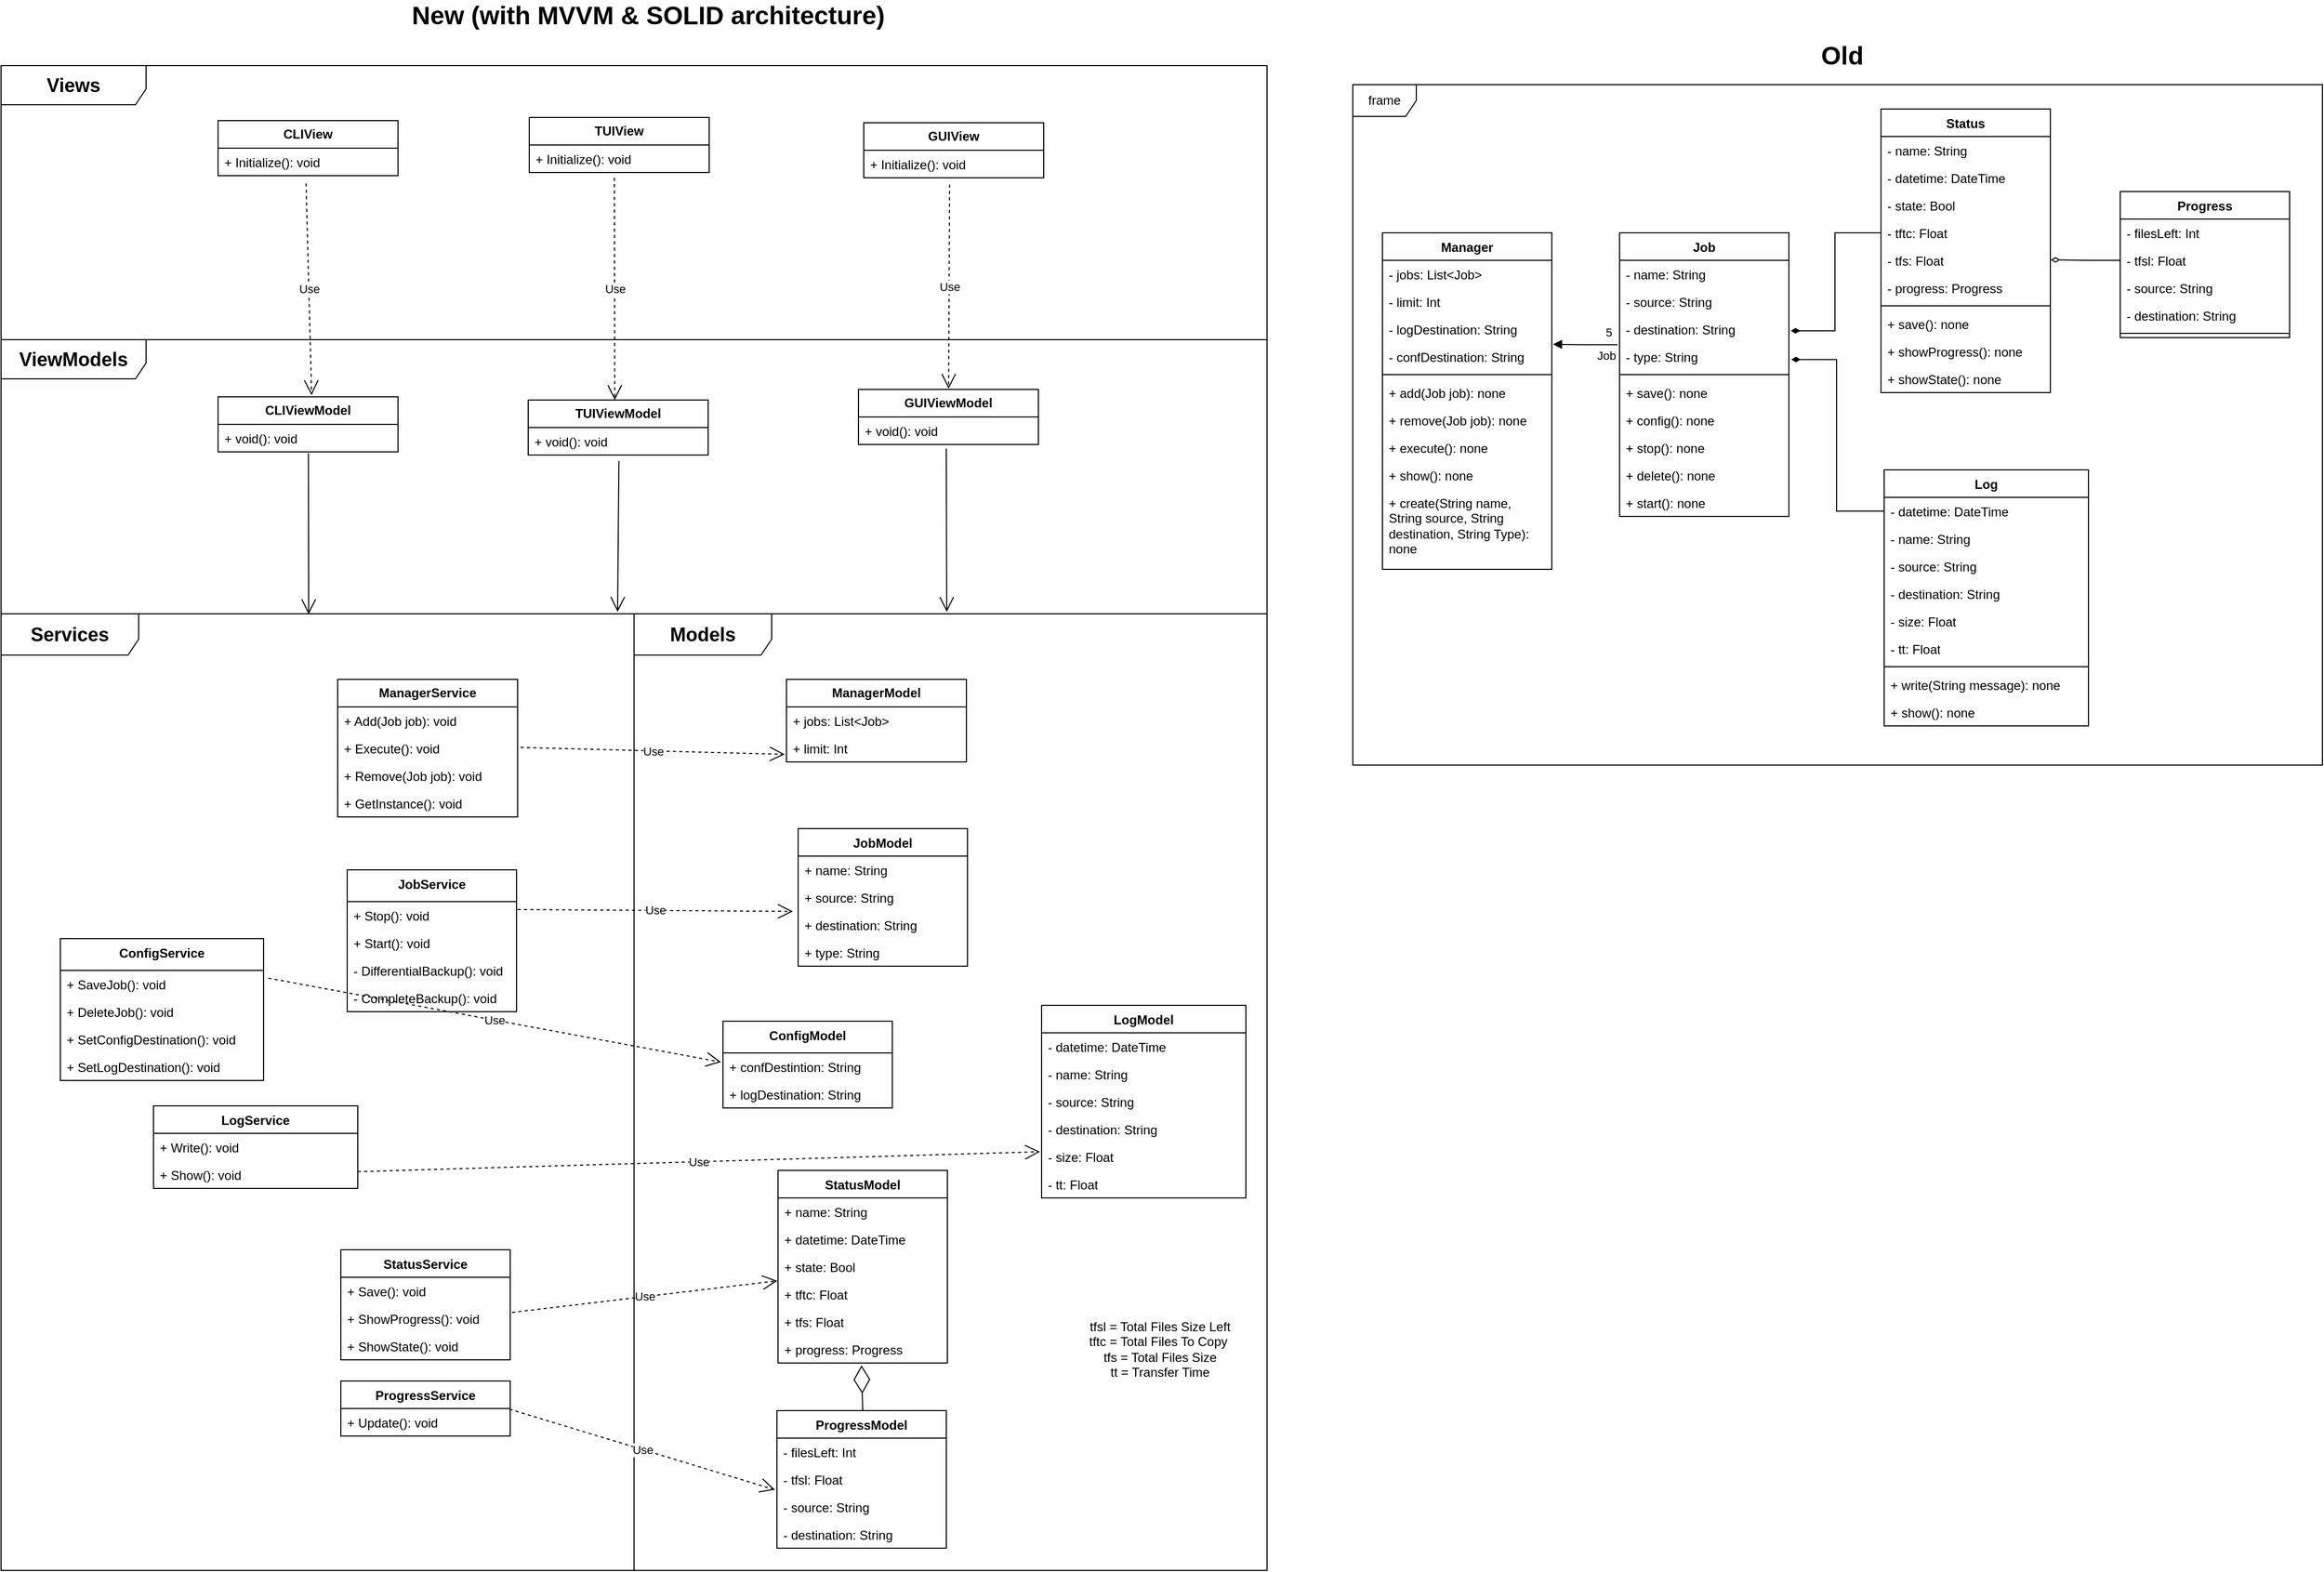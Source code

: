 <mxfile version="26.0.7" pages="4">
  <diagram name="Class" id="MqZw-926TPQhPeod2S28">
    <mxGraphModel dx="543" dy="1088" grid="0" gridSize="10" guides="0" tooltips="1" connect="0" arrows="1" fold="1" page="0" pageScale="1" pageWidth="827" pageHeight="1169" math="0" shadow="0">
      <root>
        <mxCell id="0" />
        <mxCell id="1" parent="0" />
        <mxCell id="RjOvl86ER1_QlMXJibn9-1" value="Manager" style="swimlane;fontStyle=1;align=center;verticalAlign=top;childLayout=stackLayout;horizontal=1;startSize=26;horizontalStack=0;resizeParent=1;resizeParentMax=0;resizeLast=0;collapsible=1;marginBottom=0;whiteSpace=wrap;html=1;" parent="1" vertex="1">
          <mxGeometry x="2420" y="-146" width="160" height="318" as="geometry" />
        </mxCell>
        <mxCell id="RjOvl86ER1_QlMXJibn9-2" value="- jobs: List&amp;lt;Job&amp;gt;" style="text;strokeColor=none;fillColor=none;align=left;verticalAlign=top;spacingLeft=4;spacingRight=4;overflow=hidden;rotatable=0;points=[[0,0.5],[1,0.5]];portConstraint=eastwest;whiteSpace=wrap;html=1;" parent="RjOvl86ER1_QlMXJibn9-1" vertex="1">
          <mxGeometry y="26" width="160" height="26" as="geometry" />
        </mxCell>
        <mxCell id="H-jll6uQo6y_h8D83NWL-3" value="- limit: Int" style="text;strokeColor=none;fillColor=none;align=left;verticalAlign=top;spacingLeft=4;spacingRight=4;overflow=hidden;rotatable=0;points=[[0,0.5],[1,0.5]];portConstraint=eastwest;whiteSpace=wrap;html=1;" parent="RjOvl86ER1_QlMXJibn9-1" vertex="1">
          <mxGeometry y="52" width="160" height="26" as="geometry" />
        </mxCell>
        <mxCell id="H-jll6uQo6y_h8D83NWL-4" value="- logDestination: String" style="text;strokeColor=none;fillColor=none;align=left;verticalAlign=top;spacingLeft=4;spacingRight=4;overflow=hidden;rotatable=0;points=[[0,0.5],[1,0.5]];portConstraint=eastwest;whiteSpace=wrap;html=1;" parent="RjOvl86ER1_QlMXJibn9-1" vertex="1">
          <mxGeometry y="78" width="160" height="26" as="geometry" />
        </mxCell>
        <mxCell id="auvroOHV701cDTbwF7QX-1" value="- confDestination: String" style="text;strokeColor=none;fillColor=none;align=left;verticalAlign=top;spacingLeft=4;spacingRight=4;overflow=hidden;rotatable=0;points=[[0,0.5],[1,0.5]];portConstraint=eastwest;whiteSpace=wrap;html=1;" parent="RjOvl86ER1_QlMXJibn9-1" vertex="1">
          <mxGeometry y="104" width="160" height="26" as="geometry" />
        </mxCell>
        <mxCell id="RjOvl86ER1_QlMXJibn9-3" value="" style="line;strokeWidth=1;fillColor=none;align=left;verticalAlign=middle;spacingTop=-1;spacingLeft=3;spacingRight=3;rotatable=0;labelPosition=right;points=[];portConstraint=eastwest;strokeColor=inherit;" parent="RjOvl86ER1_QlMXJibn9-1" vertex="1">
          <mxGeometry y="130" width="160" height="8" as="geometry" />
        </mxCell>
        <mxCell id="RjOvl86ER1_QlMXJibn9-4" value="+ add(Job job): none" style="text;strokeColor=none;fillColor=none;align=left;verticalAlign=top;spacingLeft=4;spacingRight=4;overflow=hidden;rotatable=0;points=[[0,0.5],[1,0.5]];portConstraint=eastwest;whiteSpace=wrap;html=1;" parent="RjOvl86ER1_QlMXJibn9-1" vertex="1">
          <mxGeometry y="138" width="160" height="26" as="geometry" />
        </mxCell>
        <mxCell id="H-jll6uQo6y_h8D83NWL-5" value="+ remove(Job job): none" style="text;strokeColor=none;fillColor=none;align=left;verticalAlign=top;spacingLeft=4;spacingRight=4;overflow=hidden;rotatable=0;points=[[0,0.5],[1,0.5]];portConstraint=eastwest;whiteSpace=wrap;html=1;" parent="RjOvl86ER1_QlMXJibn9-1" vertex="1">
          <mxGeometry y="164" width="160" height="26" as="geometry" />
        </mxCell>
        <mxCell id="H-jll6uQo6y_h8D83NWL-6" value="+ execute(): none" style="text;strokeColor=none;fillColor=none;align=left;verticalAlign=top;spacingLeft=4;spacingRight=4;overflow=hidden;rotatable=0;points=[[0,0.5],[1,0.5]];portConstraint=eastwest;whiteSpace=wrap;html=1;" parent="RjOvl86ER1_QlMXJibn9-1" vertex="1">
          <mxGeometry y="190" width="160" height="26" as="geometry" />
        </mxCell>
        <mxCell id="H-jll6uQo6y_h8D83NWL-7" value="+ show(): none" style="text;strokeColor=none;fillColor=none;align=left;verticalAlign=top;spacingLeft=4;spacingRight=4;overflow=hidden;rotatable=0;points=[[0,0.5],[1,0.5]];portConstraint=eastwest;whiteSpace=wrap;html=1;" parent="RjOvl86ER1_QlMXJibn9-1" vertex="1">
          <mxGeometry y="216" width="160" height="26" as="geometry" />
        </mxCell>
        <mxCell id="auvroOHV701cDTbwF7QX-2" value="+ create(String name, String source, String destination, String Type): none" style="text;strokeColor=none;fillColor=none;align=left;verticalAlign=top;spacingLeft=4;spacingRight=4;overflow=hidden;rotatable=0;points=[[0,0.5],[1,0.5]];portConstraint=eastwest;whiteSpace=wrap;html=1;" parent="RjOvl86ER1_QlMXJibn9-1" vertex="1">
          <mxGeometry y="242" width="160" height="76" as="geometry" />
        </mxCell>
        <mxCell id="RjOvl86ER1_QlMXJibn9-5" value="Job" style="swimlane;fontStyle=1;align=center;verticalAlign=top;childLayout=stackLayout;horizontal=1;startSize=26;horizontalStack=0;resizeParent=1;resizeParentMax=0;resizeLast=0;collapsible=1;marginBottom=0;whiteSpace=wrap;html=1;" parent="1" vertex="1">
          <mxGeometry x="2644" y="-146" width="160" height="268" as="geometry" />
        </mxCell>
        <mxCell id="RjOvl86ER1_QlMXJibn9-6" value="- name: String" style="text;strokeColor=none;fillColor=none;align=left;verticalAlign=top;spacingLeft=4;spacingRight=4;overflow=hidden;rotatable=0;points=[[0,0.5],[1,0.5]];portConstraint=eastwest;whiteSpace=wrap;html=1;" parent="RjOvl86ER1_QlMXJibn9-5" vertex="1">
          <mxGeometry y="26" width="160" height="26" as="geometry" />
        </mxCell>
        <mxCell id="RjOvl86ER1_QlMXJibn9-21" value="- source: String" style="text;strokeColor=none;fillColor=none;align=left;verticalAlign=top;spacingLeft=4;spacingRight=4;overflow=hidden;rotatable=0;points=[[0,0.5],[1,0.5]];portConstraint=eastwest;whiteSpace=wrap;html=1;" parent="RjOvl86ER1_QlMXJibn9-5" vertex="1">
          <mxGeometry y="52" width="160" height="26" as="geometry" />
        </mxCell>
        <mxCell id="RjOvl86ER1_QlMXJibn9-22" value="- destination: String" style="text;strokeColor=none;fillColor=none;align=left;verticalAlign=top;spacingLeft=4;spacingRight=4;overflow=hidden;rotatable=0;points=[[0,0.5],[1,0.5]];portConstraint=eastwest;whiteSpace=wrap;html=1;" parent="RjOvl86ER1_QlMXJibn9-5" vertex="1">
          <mxGeometry y="78" width="160" height="26" as="geometry" />
        </mxCell>
        <mxCell id="RjOvl86ER1_QlMXJibn9-23" value="- type: String" style="text;strokeColor=none;fillColor=none;align=left;verticalAlign=top;spacingLeft=4;spacingRight=4;overflow=hidden;rotatable=0;points=[[0,0.5],[1,0.5]];portConstraint=eastwest;whiteSpace=wrap;html=1;" parent="RjOvl86ER1_QlMXJibn9-5" vertex="1">
          <mxGeometry y="104" width="160" height="26" as="geometry" />
        </mxCell>
        <mxCell id="RjOvl86ER1_QlMXJibn9-7" value="" style="line;strokeWidth=1;fillColor=none;align=left;verticalAlign=middle;spacingTop=-1;spacingLeft=3;spacingRight=3;rotatable=0;labelPosition=right;points=[];portConstraint=eastwest;strokeColor=inherit;" parent="RjOvl86ER1_QlMXJibn9-5" vertex="1">
          <mxGeometry y="130" width="160" height="8" as="geometry" />
        </mxCell>
        <mxCell id="RjOvl86ER1_QlMXJibn9-8" value="+ save(): none" style="text;strokeColor=none;fillColor=none;align=left;verticalAlign=top;spacingLeft=4;spacingRight=4;overflow=hidden;rotatable=0;points=[[0,0.5],[1,0.5]];portConstraint=eastwest;whiteSpace=wrap;html=1;" parent="RjOvl86ER1_QlMXJibn9-5" vertex="1">
          <mxGeometry y="138" width="160" height="26" as="geometry" />
        </mxCell>
        <mxCell id="RjOvl86ER1_QlMXJibn9-24" value="+ config(): none" style="text;strokeColor=none;fillColor=none;align=left;verticalAlign=top;spacingLeft=4;spacingRight=4;overflow=hidden;rotatable=0;points=[[0,0.5],[1,0.5]];portConstraint=eastwest;whiteSpace=wrap;html=1;" parent="RjOvl86ER1_QlMXJibn9-5" vertex="1">
          <mxGeometry y="164" width="160" height="26" as="geometry" />
        </mxCell>
        <mxCell id="RjOvl86ER1_QlMXJibn9-25" value="+ stop(): none" style="text;strokeColor=none;fillColor=none;align=left;verticalAlign=top;spacingLeft=4;spacingRight=4;overflow=hidden;rotatable=0;points=[[0,0.5],[1,0.5]];portConstraint=eastwest;whiteSpace=wrap;html=1;" parent="RjOvl86ER1_QlMXJibn9-5" vertex="1">
          <mxGeometry y="190" width="160" height="26" as="geometry" />
        </mxCell>
        <mxCell id="RjOvl86ER1_QlMXJibn9-26" value="+ delete(): none" style="text;strokeColor=none;fillColor=none;align=left;verticalAlign=top;spacingLeft=4;spacingRight=4;overflow=hidden;rotatable=0;points=[[0,0.5],[1,0.5]];portConstraint=eastwest;whiteSpace=wrap;html=1;" parent="RjOvl86ER1_QlMXJibn9-5" vertex="1">
          <mxGeometry y="216" width="160" height="26" as="geometry" />
        </mxCell>
        <mxCell id="RjOvl86ER1_QlMXJibn9-27" value="+ start(): none" style="text;strokeColor=none;fillColor=none;align=left;verticalAlign=top;spacingLeft=4;spacingRight=4;overflow=hidden;rotatable=0;points=[[0,0.5],[1,0.5]];portConstraint=eastwest;whiteSpace=wrap;html=1;" parent="RjOvl86ER1_QlMXJibn9-5" vertex="1">
          <mxGeometry y="242" width="160" height="26" as="geometry" />
        </mxCell>
        <mxCell id="RjOvl86ER1_QlMXJibn9-9" value="Log" style="swimlane;fontStyle=1;align=center;verticalAlign=top;childLayout=stackLayout;horizontal=1;startSize=26;horizontalStack=0;resizeParent=1;resizeParentMax=0;resizeLast=0;collapsible=1;marginBottom=0;whiteSpace=wrap;html=1;" parent="1" vertex="1">
          <mxGeometry x="2894" y="78" width="193" height="242" as="geometry" />
        </mxCell>
        <mxCell id="RjOvl86ER1_QlMXJibn9-10" value="- datetime: DateTime" style="text;strokeColor=none;fillColor=none;align=left;verticalAlign=top;spacingLeft=4;spacingRight=4;overflow=hidden;rotatable=0;points=[[0,0.5],[1,0.5]];portConstraint=eastwest;whiteSpace=wrap;html=1;" parent="RjOvl86ER1_QlMXJibn9-9" vertex="1">
          <mxGeometry y="26" width="193" height="26" as="geometry" />
        </mxCell>
        <mxCell id="RjOvl86ER1_QlMXJibn9-28" value="- name: String" style="text;strokeColor=none;fillColor=none;align=left;verticalAlign=top;spacingLeft=4;spacingRight=4;overflow=hidden;rotatable=0;points=[[0,0.5],[1,0.5]];portConstraint=eastwest;whiteSpace=wrap;html=1;" parent="RjOvl86ER1_QlMXJibn9-9" vertex="1">
          <mxGeometry y="52" width="193" height="26" as="geometry" />
        </mxCell>
        <mxCell id="RjOvl86ER1_QlMXJibn9-29" value="- source: String" style="text;strokeColor=none;fillColor=none;align=left;verticalAlign=top;spacingLeft=4;spacingRight=4;overflow=hidden;rotatable=0;points=[[0,0.5],[1,0.5]];portConstraint=eastwest;whiteSpace=wrap;html=1;" parent="RjOvl86ER1_QlMXJibn9-9" vertex="1">
          <mxGeometry y="78" width="193" height="26" as="geometry" />
        </mxCell>
        <mxCell id="RjOvl86ER1_QlMXJibn9-31" value="- destination: String" style="text;strokeColor=none;fillColor=none;align=left;verticalAlign=top;spacingLeft=4;spacingRight=4;overflow=hidden;rotatable=0;points=[[0,0.5],[1,0.5]];portConstraint=eastwest;whiteSpace=wrap;html=1;" parent="RjOvl86ER1_QlMXJibn9-9" vertex="1">
          <mxGeometry y="104" width="193" height="26" as="geometry" />
        </mxCell>
        <mxCell id="RjOvl86ER1_QlMXJibn9-30" value="- size: Float" style="text;strokeColor=none;fillColor=none;align=left;verticalAlign=top;spacingLeft=4;spacingRight=4;overflow=hidden;rotatable=0;points=[[0,0.5],[1,0.5]];portConstraint=eastwest;whiteSpace=wrap;html=1;" parent="RjOvl86ER1_QlMXJibn9-9" vertex="1">
          <mxGeometry y="130" width="193" height="26" as="geometry" />
        </mxCell>
        <mxCell id="RjOvl86ER1_QlMXJibn9-32" value="- tt: Float" style="text;strokeColor=none;fillColor=none;align=left;verticalAlign=top;spacingLeft=4;spacingRight=4;overflow=hidden;rotatable=0;points=[[0,0.5],[1,0.5]];portConstraint=eastwest;whiteSpace=wrap;html=1;" parent="RjOvl86ER1_QlMXJibn9-9" vertex="1">
          <mxGeometry y="156" width="193" height="26" as="geometry" />
        </mxCell>
        <mxCell id="RjOvl86ER1_QlMXJibn9-11" value="" style="line;strokeWidth=1;fillColor=none;align=left;verticalAlign=middle;spacingTop=-1;spacingLeft=3;spacingRight=3;rotatable=0;labelPosition=right;points=[];portConstraint=eastwest;strokeColor=inherit;" parent="RjOvl86ER1_QlMXJibn9-9" vertex="1">
          <mxGeometry y="182" width="193" height="8" as="geometry" />
        </mxCell>
        <mxCell id="RjOvl86ER1_QlMXJibn9-12" value="+ write(String message): none" style="text;strokeColor=none;fillColor=none;align=left;verticalAlign=top;spacingLeft=4;spacingRight=4;overflow=hidden;rotatable=0;points=[[0,0.5],[1,0.5]];portConstraint=eastwest;whiteSpace=wrap;html=1;" parent="RjOvl86ER1_QlMXJibn9-9" vertex="1">
          <mxGeometry y="190" width="193" height="26" as="geometry" />
        </mxCell>
        <mxCell id="RjOvl86ER1_QlMXJibn9-33" value="+ show(): none" style="text;strokeColor=none;fillColor=none;align=left;verticalAlign=top;spacingLeft=4;spacingRight=4;overflow=hidden;rotatable=0;points=[[0,0.5],[1,0.5]];portConstraint=eastwest;whiteSpace=wrap;html=1;" parent="RjOvl86ER1_QlMXJibn9-9" vertex="1">
          <mxGeometry y="216" width="193" height="26" as="geometry" />
        </mxCell>
        <mxCell id="RjOvl86ER1_QlMXJibn9-13" value="Status" style="swimlane;fontStyle=1;align=center;verticalAlign=top;childLayout=stackLayout;horizontal=1;startSize=26;horizontalStack=0;resizeParent=1;resizeParentMax=0;resizeLast=0;collapsible=1;marginBottom=0;whiteSpace=wrap;html=1;" parent="1" vertex="1">
          <mxGeometry x="2891" y="-263" width="160" height="268" as="geometry" />
        </mxCell>
        <mxCell id="RjOvl86ER1_QlMXJibn9-14" value="- name: String" style="text;strokeColor=none;fillColor=none;align=left;verticalAlign=top;spacingLeft=4;spacingRight=4;overflow=hidden;rotatable=0;points=[[0,0.5],[1,0.5]];portConstraint=eastwest;whiteSpace=wrap;html=1;" parent="RjOvl86ER1_QlMXJibn9-13" vertex="1">
          <mxGeometry y="26" width="160" height="26" as="geometry" />
        </mxCell>
        <mxCell id="RjOvl86ER1_QlMXJibn9-34" value="- datetime: DateTime" style="text;strokeColor=none;fillColor=none;align=left;verticalAlign=top;spacingLeft=4;spacingRight=4;overflow=hidden;rotatable=0;points=[[0,0.5],[1,0.5]];portConstraint=eastwest;whiteSpace=wrap;html=1;" parent="RjOvl86ER1_QlMXJibn9-13" vertex="1">
          <mxGeometry y="52" width="160" height="26" as="geometry" />
        </mxCell>
        <mxCell id="RjOvl86ER1_QlMXJibn9-35" value="- state: Bool" style="text;strokeColor=none;fillColor=none;align=left;verticalAlign=top;spacingLeft=4;spacingRight=4;overflow=hidden;rotatable=0;points=[[0,0.5],[1,0.5]];portConstraint=eastwest;whiteSpace=wrap;html=1;" parent="RjOvl86ER1_QlMXJibn9-13" vertex="1">
          <mxGeometry y="78" width="160" height="26" as="geometry" />
        </mxCell>
        <mxCell id="RjOvl86ER1_QlMXJibn9-36" value="- tftc: Float" style="text;strokeColor=none;fillColor=none;align=left;verticalAlign=top;spacingLeft=4;spacingRight=4;overflow=hidden;rotatable=0;points=[[0,0.5],[1,0.5]];portConstraint=eastwest;whiteSpace=wrap;html=1;" parent="RjOvl86ER1_QlMXJibn9-13" vertex="1">
          <mxGeometry y="104" width="160" height="26" as="geometry" />
        </mxCell>
        <mxCell id="RjOvl86ER1_QlMXJibn9-37" value="- tfs: Float" style="text;strokeColor=none;fillColor=none;align=left;verticalAlign=top;spacingLeft=4;spacingRight=4;overflow=hidden;rotatable=0;points=[[0,0.5],[1,0.5]];portConstraint=eastwest;whiteSpace=wrap;html=1;" parent="RjOvl86ER1_QlMXJibn9-13" vertex="1">
          <mxGeometry y="130" width="160" height="26" as="geometry" />
        </mxCell>
        <mxCell id="RjOvl86ER1_QlMXJibn9-38" value="- progress: Progress" style="text;strokeColor=none;fillColor=none;align=left;verticalAlign=top;spacingLeft=4;spacingRight=4;overflow=hidden;rotatable=0;points=[[0,0.5],[1,0.5]];portConstraint=eastwest;whiteSpace=wrap;html=1;" parent="RjOvl86ER1_QlMXJibn9-13" vertex="1">
          <mxGeometry y="156" width="160" height="26" as="geometry" />
        </mxCell>
        <mxCell id="RjOvl86ER1_QlMXJibn9-15" value="" style="line;strokeWidth=1;fillColor=none;align=left;verticalAlign=middle;spacingTop=-1;spacingLeft=3;spacingRight=3;rotatable=0;labelPosition=right;points=[];portConstraint=eastwest;strokeColor=inherit;" parent="RjOvl86ER1_QlMXJibn9-13" vertex="1">
          <mxGeometry y="182" width="160" height="8" as="geometry" />
        </mxCell>
        <mxCell id="RjOvl86ER1_QlMXJibn9-16" value="+ save(): none" style="text;strokeColor=none;fillColor=none;align=left;verticalAlign=top;spacingLeft=4;spacingRight=4;overflow=hidden;rotatable=0;points=[[0,0.5],[1,0.5]];portConstraint=eastwest;whiteSpace=wrap;html=1;" parent="RjOvl86ER1_QlMXJibn9-13" vertex="1">
          <mxGeometry y="190" width="160" height="26" as="geometry" />
        </mxCell>
        <mxCell id="RjOvl86ER1_QlMXJibn9-39" value="+ showProgress(): none" style="text;strokeColor=none;fillColor=none;align=left;verticalAlign=top;spacingLeft=4;spacingRight=4;overflow=hidden;rotatable=0;points=[[0,0.5],[1,0.5]];portConstraint=eastwest;whiteSpace=wrap;html=1;" parent="RjOvl86ER1_QlMXJibn9-13" vertex="1">
          <mxGeometry y="216" width="160" height="26" as="geometry" />
        </mxCell>
        <mxCell id="RjOvl86ER1_QlMXJibn9-40" value="+ showState(): none" style="text;strokeColor=none;fillColor=none;align=left;verticalAlign=top;spacingLeft=4;spacingRight=4;overflow=hidden;rotatable=0;points=[[0,0.5],[1,0.5]];portConstraint=eastwest;whiteSpace=wrap;html=1;" parent="RjOvl86ER1_QlMXJibn9-13" vertex="1">
          <mxGeometry y="242" width="160" height="26" as="geometry" />
        </mxCell>
        <mxCell id="RjOvl86ER1_QlMXJibn9-17" value="Progress" style="swimlane;fontStyle=1;align=center;verticalAlign=top;childLayout=stackLayout;horizontal=1;startSize=26;horizontalStack=0;resizeParent=1;resizeParentMax=0;resizeLast=0;collapsible=1;marginBottom=0;whiteSpace=wrap;html=1;" parent="1" vertex="1">
          <mxGeometry x="3117" y="-185" width="160" height="138" as="geometry" />
        </mxCell>
        <mxCell id="RjOvl86ER1_QlMXJibn9-18" value="- filesLeft: Int" style="text;strokeColor=none;fillColor=none;align=left;verticalAlign=top;spacingLeft=4;spacingRight=4;overflow=hidden;rotatable=0;points=[[0,0.5],[1,0.5]];portConstraint=eastwest;whiteSpace=wrap;html=1;" parent="RjOvl86ER1_QlMXJibn9-17" vertex="1">
          <mxGeometry y="26" width="160" height="26" as="geometry" />
        </mxCell>
        <mxCell id="RjOvl86ER1_QlMXJibn9-41" value="- tfsl: Float" style="text;strokeColor=none;fillColor=none;align=left;verticalAlign=top;spacingLeft=4;spacingRight=4;overflow=hidden;rotatable=0;points=[[0,0.5],[1,0.5]];portConstraint=eastwest;whiteSpace=wrap;html=1;" parent="RjOvl86ER1_QlMXJibn9-17" vertex="1">
          <mxGeometry y="52" width="160" height="26" as="geometry" />
        </mxCell>
        <mxCell id="H-jll6uQo6y_h8D83NWL-1" value="- source: String" style="text;strokeColor=none;fillColor=none;align=left;verticalAlign=top;spacingLeft=4;spacingRight=4;overflow=hidden;rotatable=0;points=[[0,0.5],[1,0.5]];portConstraint=eastwest;whiteSpace=wrap;html=1;" parent="RjOvl86ER1_QlMXJibn9-17" vertex="1">
          <mxGeometry y="78" width="160" height="26" as="geometry" />
        </mxCell>
        <mxCell id="H-jll6uQo6y_h8D83NWL-2" value="- destination: String" style="text;strokeColor=none;fillColor=none;align=left;verticalAlign=top;spacingLeft=4;spacingRight=4;overflow=hidden;rotatable=0;points=[[0,0.5],[1,0.5]];portConstraint=eastwest;whiteSpace=wrap;html=1;" parent="RjOvl86ER1_QlMXJibn9-17" vertex="1">
          <mxGeometry y="104" width="160" height="26" as="geometry" />
        </mxCell>
        <mxCell id="RjOvl86ER1_QlMXJibn9-19" value="" style="line;strokeWidth=1;fillColor=none;align=left;verticalAlign=middle;spacingTop=-1;spacingLeft=3;spacingRight=3;rotatable=0;labelPosition=right;points=[];portConstraint=eastwest;strokeColor=inherit;" parent="RjOvl86ER1_QlMXJibn9-17" vertex="1">
          <mxGeometry y="130" width="160" height="8" as="geometry" />
        </mxCell>
        <mxCell id="76SRMlMD24U7I7LeQ29O-1" value="tfsl = Total Files Size Left&lt;div&gt;tftc = Total Files To Copy&amp;nbsp;&lt;/div&gt;&lt;div&gt;tfs = Total Files Size&lt;/div&gt;&lt;div&gt;tt = Transfer Time&lt;/div&gt;" style="text;html=1;align=center;verticalAlign=middle;whiteSpace=wrap;rounded=0;" parent="1" vertex="1">
          <mxGeometry x="2099" y="878" width="222" height="62" as="geometry" />
        </mxCell>
        <mxCell id="Gjrfv0GJ9AB6tGUk-FSi-4" value="Job" style="endArrow=block;endFill=1;html=1;edgeStyle=orthogonalEdgeStyle;align=left;verticalAlign=top;rounded=0;entryX=1.007;entryY=1.052;entryDx=0;entryDy=0;entryPerimeter=0;exitX=-0.011;exitY=0.065;exitDx=0;exitDy=0;exitPerimeter=0;" parent="1" source="RjOvl86ER1_QlMXJibn9-23" target="H-jll6uQo6y_h8D83NWL-4" edge="1">
          <mxGeometry x="-0.308" y="-3" relative="1" as="geometry">
            <mxPoint x="2520" y="178" as="sourcePoint" />
            <mxPoint x="2680" y="178" as="targetPoint" />
            <mxPoint as="offset" />
          </mxGeometry>
        </mxCell>
        <mxCell id="Gjrfv0GJ9AB6tGUk-FSi-5" value="5" style="edgeLabel;resizable=0;html=1;align=left;verticalAlign=bottom;" parent="Gjrfv0GJ9AB6tGUk-FSi-4" connectable="0" vertex="1">
          <mxGeometry x="-1" relative="1" as="geometry">
            <mxPoint x="-13" y="-3" as="offset" />
          </mxGeometry>
        </mxCell>
        <mxCell id="Gjrfv0GJ9AB6tGUk-FSi-7" style="edgeStyle=orthogonalEdgeStyle;rounded=0;orthogonalLoop=1;jettySize=auto;html=1;entryX=1.002;entryY=0.481;entryDx=0;entryDy=0;entryPerimeter=0;endArrow=diamondThin;endFill=0;" parent="1" source="RjOvl86ER1_QlMXJibn9-41" target="RjOvl86ER1_QlMXJibn9-37" edge="1">
          <mxGeometry relative="1" as="geometry" />
        </mxCell>
        <mxCell id="Gjrfv0GJ9AB6tGUk-FSi-8" style="edgeStyle=orthogonalEdgeStyle;rounded=0;orthogonalLoop=1;jettySize=auto;html=1;entryX=1.014;entryY=0.604;entryDx=0;entryDy=0;entryPerimeter=0;endArrow=diamondThin;endFill=1;" parent="1" source="RjOvl86ER1_QlMXJibn9-10" target="RjOvl86ER1_QlMXJibn9-23" edge="1">
          <mxGeometry relative="1" as="geometry" />
        </mxCell>
        <mxCell id="Gjrfv0GJ9AB6tGUk-FSi-9" style="edgeStyle=orthogonalEdgeStyle;rounded=0;orthogonalLoop=1;jettySize=auto;html=1;entryX=1.011;entryY=0.56;entryDx=0;entryDy=0;entryPerimeter=0;endArrow=diamondThin;endFill=1;" parent="1" source="RjOvl86ER1_QlMXJibn9-36" target="RjOvl86ER1_QlMXJibn9-22" edge="1">
          <mxGeometry relative="1" as="geometry" />
        </mxCell>
        <mxCell id="Sknnawx_UnGMBE0QyGvW-1" value="&lt;b&gt;ManagerModel&lt;/b&gt;" style="swimlane;fontStyle=0;childLayout=stackLayout;horizontal=1;startSize=26;fillColor=none;horizontalStack=0;resizeParent=1;resizeParentMax=0;resizeLast=0;collapsible=1;marginBottom=0;whiteSpace=wrap;html=1;" parent="1" vertex="1">
          <mxGeometry x="1857" y="276" width="170" height="78" as="geometry" />
        </mxCell>
        <mxCell id="Sknnawx_UnGMBE0QyGvW-5" value="+ jobs: List&amp;lt;Job&amp;gt;" style="text;strokeColor=none;fillColor=none;align=left;verticalAlign=top;spacingLeft=4;spacingRight=4;overflow=hidden;rotatable=0;points=[[0,0.5],[1,0.5]];portConstraint=eastwest;whiteSpace=wrap;html=1;" parent="Sknnawx_UnGMBE0QyGvW-1" vertex="1">
          <mxGeometry y="26" width="170" height="26" as="geometry" />
        </mxCell>
        <mxCell id="Sknnawx_UnGMBE0QyGvW-6" value="+ limit: Int" style="text;strokeColor=none;fillColor=none;align=left;verticalAlign=top;spacingLeft=4;spacingRight=4;overflow=hidden;rotatable=0;points=[[0,0.5],[1,0.5]];portConstraint=eastwest;whiteSpace=wrap;html=1;" parent="Sknnawx_UnGMBE0QyGvW-1" vertex="1">
          <mxGeometry y="52" width="170" height="26" as="geometry" />
        </mxCell>
        <mxCell id="Sknnawx_UnGMBE0QyGvW-9" value="&lt;b&gt;ManagerService&lt;/b&gt;" style="swimlane;fontStyle=0;childLayout=stackLayout;horizontal=1;startSize=26;fillColor=none;horizontalStack=0;resizeParent=1;resizeParentMax=0;resizeLast=0;collapsible=1;marginBottom=0;whiteSpace=wrap;html=1;" parent="1" vertex="1">
          <mxGeometry x="1433" y="276" width="170" height="130" as="geometry" />
        </mxCell>
        <mxCell id="Sknnawx_UnGMBE0QyGvW-14" value="+ Add(Job job): void" style="text;strokeColor=none;fillColor=none;align=left;verticalAlign=top;spacingLeft=4;spacingRight=4;overflow=hidden;rotatable=0;points=[[0,0.5],[1,0.5]];portConstraint=eastwest;whiteSpace=wrap;html=1;" parent="Sknnawx_UnGMBE0QyGvW-9" vertex="1">
          <mxGeometry y="26" width="170" height="26" as="geometry" />
        </mxCell>
        <mxCell id="Sknnawx_UnGMBE0QyGvW-16" value="+ Execute(): void" style="text;strokeColor=none;fillColor=none;align=left;verticalAlign=top;spacingLeft=4;spacingRight=4;overflow=hidden;rotatable=0;points=[[0,0.5],[1,0.5]];portConstraint=eastwest;whiteSpace=wrap;html=1;" parent="Sknnawx_UnGMBE0QyGvW-9" vertex="1">
          <mxGeometry y="52" width="170" height="26" as="geometry" />
        </mxCell>
        <mxCell id="Sknnawx_UnGMBE0QyGvW-15" value="+ Remove(Job job): void" style="text;strokeColor=none;fillColor=none;align=left;verticalAlign=top;spacingLeft=4;spacingRight=4;overflow=hidden;rotatable=0;points=[[0,0.5],[1,0.5]];portConstraint=eastwest;whiteSpace=wrap;html=1;" parent="Sknnawx_UnGMBE0QyGvW-9" vertex="1">
          <mxGeometry y="78" width="170" height="26" as="geometry" />
        </mxCell>
        <mxCell id="Sknnawx_UnGMBE0QyGvW-96" value="+ GetInstance(): void" style="text;strokeColor=none;fillColor=none;align=left;verticalAlign=top;spacingLeft=4;spacingRight=4;overflow=hidden;rotatable=0;points=[[0,0.5],[1,0.5]];portConstraint=eastwest;whiteSpace=wrap;html=1;" parent="Sknnawx_UnGMBE0QyGvW-9" vertex="1">
          <mxGeometry y="104" width="170" height="26" as="geometry" />
        </mxCell>
        <mxCell id="Sknnawx_UnGMBE0QyGvW-19" value="JobService" style="swimlane;fontStyle=1;align=center;verticalAlign=top;childLayout=stackLayout;horizontal=1;startSize=30;horizontalStack=0;resizeParent=1;resizeParentMax=0;resizeLast=0;collapsible=1;marginBottom=0;whiteSpace=wrap;html=1;" parent="1" vertex="1">
          <mxGeometry x="1442" y="456" width="160" height="134" as="geometry" />
        </mxCell>
        <mxCell id="Sknnawx_UnGMBE0QyGvW-27" value="+ Stop(): void" style="text;strokeColor=none;fillColor=none;align=left;verticalAlign=top;spacingLeft=4;spacingRight=4;overflow=hidden;rotatable=0;points=[[0,0.5],[1,0.5]];portConstraint=eastwest;whiteSpace=wrap;html=1;" parent="Sknnawx_UnGMBE0QyGvW-19" vertex="1">
          <mxGeometry y="30" width="160" height="26" as="geometry" />
        </mxCell>
        <mxCell id="Sknnawx_UnGMBE0QyGvW-29" value="+ Start(): void" style="text;strokeColor=none;fillColor=none;align=left;verticalAlign=top;spacingLeft=4;spacingRight=4;overflow=hidden;rotatable=0;points=[[0,0.5],[1,0.5]];portConstraint=eastwest;whiteSpace=wrap;html=1;" parent="Sknnawx_UnGMBE0QyGvW-19" vertex="1">
          <mxGeometry y="56" width="160" height="26" as="geometry" />
        </mxCell>
        <mxCell id="Sknnawx_UnGMBE0QyGvW-174" value="- DifferentialBackup(): void" style="text;strokeColor=none;fillColor=none;align=left;verticalAlign=top;spacingLeft=4;spacingRight=4;overflow=hidden;rotatable=0;points=[[0,0.5],[1,0.5]];portConstraint=eastwest;whiteSpace=wrap;html=1;" parent="Sknnawx_UnGMBE0QyGvW-19" vertex="1">
          <mxGeometry y="82" width="160" height="26" as="geometry" />
        </mxCell>
        <mxCell id="Sknnawx_UnGMBE0QyGvW-175" value="- CompleteBackup(): void" style="text;strokeColor=none;fillColor=none;align=left;verticalAlign=top;spacingLeft=4;spacingRight=4;overflow=hidden;rotatable=0;points=[[0,0.5],[1,0.5]];portConstraint=eastwest;whiteSpace=wrap;html=1;" parent="Sknnawx_UnGMBE0QyGvW-19" vertex="1">
          <mxGeometry y="108" width="160" height="26" as="geometry" />
        </mxCell>
        <mxCell id="Sknnawx_UnGMBE0QyGvW-30" value="JobModel" style="swimlane;fontStyle=1;align=center;verticalAlign=top;childLayout=stackLayout;horizontal=1;startSize=26;horizontalStack=0;resizeParent=1;resizeParentMax=0;resizeLast=0;collapsible=1;marginBottom=0;whiteSpace=wrap;html=1;" parent="1" vertex="1">
          <mxGeometry x="1868" y="417" width="160" height="130" as="geometry" />
        </mxCell>
        <mxCell id="Sknnawx_UnGMBE0QyGvW-31" value="+ name: String" style="text;strokeColor=none;fillColor=none;align=left;verticalAlign=top;spacingLeft=4;spacingRight=4;overflow=hidden;rotatable=0;points=[[0,0.5],[1,0.5]];portConstraint=eastwest;whiteSpace=wrap;html=1;" parent="Sknnawx_UnGMBE0QyGvW-30" vertex="1">
          <mxGeometry y="26" width="160" height="26" as="geometry" />
        </mxCell>
        <mxCell id="Sknnawx_UnGMBE0QyGvW-32" value="+ source: String" style="text;strokeColor=none;fillColor=none;align=left;verticalAlign=top;spacingLeft=4;spacingRight=4;overflow=hidden;rotatable=0;points=[[0,0.5],[1,0.5]];portConstraint=eastwest;whiteSpace=wrap;html=1;" parent="Sknnawx_UnGMBE0QyGvW-30" vertex="1">
          <mxGeometry y="52" width="160" height="26" as="geometry" />
        </mxCell>
        <mxCell id="Sknnawx_UnGMBE0QyGvW-33" value="+ destination: String" style="text;strokeColor=none;fillColor=none;align=left;verticalAlign=top;spacingLeft=4;spacingRight=4;overflow=hidden;rotatable=0;points=[[0,0.5],[1,0.5]];portConstraint=eastwest;whiteSpace=wrap;html=1;" parent="Sknnawx_UnGMBE0QyGvW-30" vertex="1">
          <mxGeometry y="78" width="160" height="26" as="geometry" />
        </mxCell>
        <mxCell id="Sknnawx_UnGMBE0QyGvW-34" value="+ type: String" style="text;strokeColor=none;fillColor=none;align=left;verticalAlign=top;spacingLeft=4;spacingRight=4;overflow=hidden;rotatable=0;points=[[0,0.5],[1,0.5]];portConstraint=eastwest;whiteSpace=wrap;html=1;" parent="Sknnawx_UnGMBE0QyGvW-30" vertex="1">
          <mxGeometry y="104" width="160" height="26" as="geometry" />
        </mxCell>
        <mxCell id="Sknnawx_UnGMBE0QyGvW-41" value="StatusService" style="swimlane;fontStyle=1;align=center;verticalAlign=top;childLayout=stackLayout;horizontal=1;startSize=26;horizontalStack=0;resizeParent=1;resizeParentMax=0;resizeLast=0;collapsible=1;marginBottom=0;whiteSpace=wrap;html=1;" parent="1" vertex="1">
          <mxGeometry x="1436" y="815" width="160" height="104" as="geometry" />
        </mxCell>
        <mxCell id="Sknnawx_UnGMBE0QyGvW-49" value="+ Save(): void" style="text;strokeColor=none;fillColor=none;align=left;verticalAlign=top;spacingLeft=4;spacingRight=4;overflow=hidden;rotatable=0;points=[[0,0.5],[1,0.5]];portConstraint=eastwest;whiteSpace=wrap;html=1;" parent="Sknnawx_UnGMBE0QyGvW-41" vertex="1">
          <mxGeometry y="26" width="160" height="26" as="geometry" />
        </mxCell>
        <mxCell id="Sknnawx_UnGMBE0QyGvW-50" value="+ ShowProgress(): void" style="text;strokeColor=none;fillColor=none;align=left;verticalAlign=top;spacingLeft=4;spacingRight=4;overflow=hidden;rotatable=0;points=[[0,0.5],[1,0.5]];portConstraint=eastwest;whiteSpace=wrap;html=1;" parent="Sknnawx_UnGMBE0QyGvW-41" vertex="1">
          <mxGeometry y="52" width="160" height="26" as="geometry" />
        </mxCell>
        <mxCell id="Sknnawx_UnGMBE0QyGvW-51" value="+ ShowState(): void" style="text;strokeColor=none;fillColor=none;align=left;verticalAlign=top;spacingLeft=4;spacingRight=4;overflow=hidden;rotatable=0;points=[[0,0.5],[1,0.5]];portConstraint=eastwest;whiteSpace=wrap;html=1;" parent="Sknnawx_UnGMBE0QyGvW-41" vertex="1">
          <mxGeometry y="78" width="160" height="26" as="geometry" />
        </mxCell>
        <mxCell id="Sknnawx_UnGMBE0QyGvW-52" value="StatusModel" style="swimlane;fontStyle=1;align=center;verticalAlign=top;childLayout=stackLayout;horizontal=1;startSize=26;horizontalStack=0;resizeParent=1;resizeParentMax=0;resizeLast=0;collapsible=1;marginBottom=0;whiteSpace=wrap;html=1;" parent="1" vertex="1">
          <mxGeometry x="1849" y="740" width="160" height="182" as="geometry" />
        </mxCell>
        <mxCell id="Sknnawx_UnGMBE0QyGvW-53" value="+ name: String" style="text;strokeColor=none;fillColor=none;align=left;verticalAlign=top;spacingLeft=4;spacingRight=4;overflow=hidden;rotatable=0;points=[[0,0.5],[1,0.5]];portConstraint=eastwest;whiteSpace=wrap;html=1;" parent="Sknnawx_UnGMBE0QyGvW-52" vertex="1">
          <mxGeometry y="26" width="160" height="26" as="geometry" />
        </mxCell>
        <mxCell id="Sknnawx_UnGMBE0QyGvW-54" value="+ datetime: DateTime" style="text;strokeColor=none;fillColor=none;align=left;verticalAlign=top;spacingLeft=4;spacingRight=4;overflow=hidden;rotatable=0;points=[[0,0.5],[1,0.5]];portConstraint=eastwest;whiteSpace=wrap;html=1;" parent="Sknnawx_UnGMBE0QyGvW-52" vertex="1">
          <mxGeometry y="52" width="160" height="26" as="geometry" />
        </mxCell>
        <mxCell id="Sknnawx_UnGMBE0QyGvW-55" value="+ state: Bool" style="text;strokeColor=none;fillColor=none;align=left;verticalAlign=top;spacingLeft=4;spacingRight=4;overflow=hidden;rotatable=0;points=[[0,0.5],[1,0.5]];portConstraint=eastwest;whiteSpace=wrap;html=1;" parent="Sknnawx_UnGMBE0QyGvW-52" vertex="1">
          <mxGeometry y="78" width="160" height="26" as="geometry" />
        </mxCell>
        <mxCell id="Sknnawx_UnGMBE0QyGvW-56" value="+ tftc: Float" style="text;strokeColor=none;fillColor=none;align=left;verticalAlign=top;spacingLeft=4;spacingRight=4;overflow=hidden;rotatable=0;points=[[0,0.5],[1,0.5]];portConstraint=eastwest;whiteSpace=wrap;html=1;" parent="Sknnawx_UnGMBE0QyGvW-52" vertex="1">
          <mxGeometry y="104" width="160" height="26" as="geometry" />
        </mxCell>
        <mxCell id="Sknnawx_UnGMBE0QyGvW-57" value="+ tfs: Float" style="text;strokeColor=none;fillColor=none;align=left;verticalAlign=top;spacingLeft=4;spacingRight=4;overflow=hidden;rotatable=0;points=[[0,0.5],[1,0.5]];portConstraint=eastwest;whiteSpace=wrap;html=1;" parent="Sknnawx_UnGMBE0QyGvW-52" vertex="1">
          <mxGeometry y="130" width="160" height="26" as="geometry" />
        </mxCell>
        <mxCell id="Sknnawx_UnGMBE0QyGvW-58" value="+ progress: Progress" style="text;strokeColor=none;fillColor=none;align=left;verticalAlign=top;spacingLeft=4;spacingRight=4;overflow=hidden;rotatable=0;points=[[0,0.5],[1,0.5]];portConstraint=eastwest;whiteSpace=wrap;html=1;" parent="Sknnawx_UnGMBE0QyGvW-52" vertex="1">
          <mxGeometry y="156" width="160" height="26" as="geometry" />
        </mxCell>
        <mxCell id="Sknnawx_UnGMBE0QyGvW-63" value="LogService" style="swimlane;fontStyle=1;align=center;verticalAlign=top;childLayout=stackLayout;horizontal=1;startSize=26;horizontalStack=0;resizeParent=1;resizeParentMax=0;resizeLast=0;collapsible=1;marginBottom=0;whiteSpace=wrap;html=1;" parent="1" vertex="1">
          <mxGeometry x="1259" y="679" width="193" height="78" as="geometry" />
        </mxCell>
        <mxCell id="Sknnawx_UnGMBE0QyGvW-71" value="+ Write(): void" style="text;strokeColor=none;fillColor=none;align=left;verticalAlign=top;spacingLeft=4;spacingRight=4;overflow=hidden;rotatable=0;points=[[0,0.5],[1,0.5]];portConstraint=eastwest;whiteSpace=wrap;html=1;" parent="Sknnawx_UnGMBE0QyGvW-63" vertex="1">
          <mxGeometry y="26" width="193" height="26" as="geometry" />
        </mxCell>
        <mxCell id="Sknnawx_UnGMBE0QyGvW-72" value="+ Show(): void" style="text;strokeColor=none;fillColor=none;align=left;verticalAlign=top;spacingLeft=4;spacingRight=4;overflow=hidden;rotatable=0;points=[[0,0.5],[1,0.5]];portConstraint=eastwest;whiteSpace=wrap;html=1;" parent="Sknnawx_UnGMBE0QyGvW-63" vertex="1">
          <mxGeometry y="52" width="193" height="26" as="geometry" />
        </mxCell>
        <mxCell id="Sknnawx_UnGMBE0QyGvW-73" value="LogModel" style="swimlane;fontStyle=1;align=center;verticalAlign=top;childLayout=stackLayout;horizontal=1;startSize=26;horizontalStack=0;resizeParent=1;resizeParentMax=0;resizeLast=0;collapsible=1;marginBottom=0;whiteSpace=wrap;html=1;" parent="1" vertex="1">
          <mxGeometry x="2098" y="584" width="193" height="182" as="geometry" />
        </mxCell>
        <mxCell id="Sknnawx_UnGMBE0QyGvW-74" value="- datetime: DateTime" style="text;strokeColor=none;fillColor=none;align=left;verticalAlign=top;spacingLeft=4;spacingRight=4;overflow=hidden;rotatable=0;points=[[0,0.5],[1,0.5]];portConstraint=eastwest;whiteSpace=wrap;html=1;" parent="Sknnawx_UnGMBE0QyGvW-73" vertex="1">
          <mxGeometry y="26" width="193" height="26" as="geometry" />
        </mxCell>
        <mxCell id="Sknnawx_UnGMBE0QyGvW-75" value="- name: String" style="text;strokeColor=none;fillColor=none;align=left;verticalAlign=top;spacingLeft=4;spacingRight=4;overflow=hidden;rotatable=0;points=[[0,0.5],[1,0.5]];portConstraint=eastwest;whiteSpace=wrap;html=1;" parent="Sknnawx_UnGMBE0QyGvW-73" vertex="1">
          <mxGeometry y="52" width="193" height="26" as="geometry" />
        </mxCell>
        <mxCell id="Sknnawx_UnGMBE0QyGvW-76" value="- source: String" style="text;strokeColor=none;fillColor=none;align=left;verticalAlign=top;spacingLeft=4;spacingRight=4;overflow=hidden;rotatable=0;points=[[0,0.5],[1,0.5]];portConstraint=eastwest;whiteSpace=wrap;html=1;" parent="Sknnawx_UnGMBE0QyGvW-73" vertex="1">
          <mxGeometry y="78" width="193" height="26" as="geometry" />
        </mxCell>
        <mxCell id="Sknnawx_UnGMBE0QyGvW-77" value="- destination: String" style="text;strokeColor=none;fillColor=none;align=left;verticalAlign=top;spacingLeft=4;spacingRight=4;overflow=hidden;rotatable=0;points=[[0,0.5],[1,0.5]];portConstraint=eastwest;whiteSpace=wrap;html=1;" parent="Sknnawx_UnGMBE0QyGvW-73" vertex="1">
          <mxGeometry y="104" width="193" height="26" as="geometry" />
        </mxCell>
        <mxCell id="Sknnawx_UnGMBE0QyGvW-78" value="- size: Float" style="text;strokeColor=none;fillColor=none;align=left;verticalAlign=top;spacingLeft=4;spacingRight=4;overflow=hidden;rotatable=0;points=[[0,0.5],[1,0.5]];portConstraint=eastwest;whiteSpace=wrap;html=1;" parent="Sknnawx_UnGMBE0QyGvW-73" vertex="1">
          <mxGeometry y="130" width="193" height="26" as="geometry" />
        </mxCell>
        <mxCell id="Sknnawx_UnGMBE0QyGvW-79" value="- tt: Float" style="text;strokeColor=none;fillColor=none;align=left;verticalAlign=top;spacingLeft=4;spacingRight=4;overflow=hidden;rotatable=0;points=[[0,0.5],[1,0.5]];portConstraint=eastwest;whiteSpace=wrap;html=1;" parent="Sknnawx_UnGMBE0QyGvW-73" vertex="1">
          <mxGeometry y="156" width="193" height="26" as="geometry" />
        </mxCell>
        <mxCell id="Sknnawx_UnGMBE0QyGvW-83" value="ProgressService" style="swimlane;fontStyle=1;align=center;verticalAlign=top;childLayout=stackLayout;horizontal=1;startSize=26;horizontalStack=0;resizeParent=1;resizeParentMax=0;resizeLast=0;collapsible=1;marginBottom=0;whiteSpace=wrap;html=1;" parent="1" vertex="1">
          <mxGeometry x="1436" y="939" width="160" height="52" as="geometry" />
        </mxCell>
        <mxCell id="Sknnawx_UnGMBE0QyGvW-84" value="+ Update(): void" style="text;strokeColor=none;fillColor=none;align=left;verticalAlign=top;spacingLeft=4;spacingRight=4;overflow=hidden;rotatable=0;points=[[0,0.5],[1,0.5]];portConstraint=eastwest;whiteSpace=wrap;html=1;" parent="Sknnawx_UnGMBE0QyGvW-83" vertex="1">
          <mxGeometry y="26" width="160" height="26" as="geometry" />
        </mxCell>
        <mxCell id="Sknnawx_UnGMBE0QyGvW-89" value="ProgressModel" style="swimlane;fontStyle=1;align=center;verticalAlign=top;childLayout=stackLayout;horizontal=1;startSize=26;horizontalStack=0;resizeParent=1;resizeParentMax=0;resizeLast=0;collapsible=1;marginBottom=0;whiteSpace=wrap;html=1;" parent="1" vertex="1">
          <mxGeometry x="1848" y="967" width="160" height="130" as="geometry" />
        </mxCell>
        <mxCell id="Sknnawx_UnGMBE0QyGvW-90" value="- filesLeft: Int" style="text;strokeColor=none;fillColor=none;align=left;verticalAlign=top;spacingLeft=4;spacingRight=4;overflow=hidden;rotatable=0;points=[[0,0.5],[1,0.5]];portConstraint=eastwest;whiteSpace=wrap;html=1;" parent="Sknnawx_UnGMBE0QyGvW-89" vertex="1">
          <mxGeometry y="26" width="160" height="26" as="geometry" />
        </mxCell>
        <mxCell id="Sknnawx_UnGMBE0QyGvW-91" value="- tfsl: Float" style="text;strokeColor=none;fillColor=none;align=left;verticalAlign=top;spacingLeft=4;spacingRight=4;overflow=hidden;rotatable=0;points=[[0,0.5],[1,0.5]];portConstraint=eastwest;whiteSpace=wrap;html=1;" parent="Sknnawx_UnGMBE0QyGvW-89" vertex="1">
          <mxGeometry y="52" width="160" height="26" as="geometry" />
        </mxCell>
        <mxCell id="Sknnawx_UnGMBE0QyGvW-92" value="- source: String" style="text;strokeColor=none;fillColor=none;align=left;verticalAlign=top;spacingLeft=4;spacingRight=4;overflow=hidden;rotatable=0;points=[[0,0.5],[1,0.5]];portConstraint=eastwest;whiteSpace=wrap;html=1;" parent="Sknnawx_UnGMBE0QyGvW-89" vertex="1">
          <mxGeometry y="78" width="160" height="26" as="geometry" />
        </mxCell>
        <mxCell id="Sknnawx_UnGMBE0QyGvW-93" value="- destination: String" style="text;strokeColor=none;fillColor=none;align=left;verticalAlign=top;spacingLeft=4;spacingRight=4;overflow=hidden;rotatable=0;points=[[0,0.5],[1,0.5]];portConstraint=eastwest;whiteSpace=wrap;html=1;" parent="Sknnawx_UnGMBE0QyGvW-89" vertex="1">
          <mxGeometry y="104" width="160" height="26" as="geometry" />
        </mxCell>
        <mxCell id="Sknnawx_UnGMBE0QyGvW-101" value="&lt;font style=&quot;font-size: 18px;&quot;&gt;&lt;b&gt;Services&lt;/b&gt;&lt;/font&gt;" style="shape=umlFrame;whiteSpace=wrap;html=1;pointerEvents=0;width=130;height=39;" parent="1" vertex="1">
          <mxGeometry x="1115" y="214" width="598" height="904" as="geometry" />
        </mxCell>
        <mxCell id="Sknnawx_UnGMBE0QyGvW-102" value="&lt;b&gt;&lt;font style=&quot;font-size: 18px;&quot;&gt;Models&lt;/font&gt;&lt;/b&gt;" style="shape=umlFrame;whiteSpace=wrap;html=1;pointerEvents=0;width=130;height=39;" parent="1" vertex="1">
          <mxGeometry x="1713" y="214" width="598" height="904" as="geometry" />
        </mxCell>
        <mxCell id="Sknnawx_UnGMBE0QyGvW-103" value="&lt;font style=&quot;font-size: 18px;&quot;&gt;&lt;b&gt;ViewModels&lt;/b&gt;&lt;/font&gt;" style="shape=umlFrame;whiteSpace=wrap;html=1;pointerEvents=0;width=137;height=37;" parent="1" vertex="1">
          <mxGeometry x="1115" y="-45" width="1196" height="259" as="geometry" />
        </mxCell>
        <mxCell id="Sknnawx_UnGMBE0QyGvW-104" value="&lt;b&gt;CLIViewModel&lt;/b&gt;" style="swimlane;fontStyle=0;childLayout=stackLayout;horizontal=1;startSize=26;fillColor=none;horizontalStack=0;resizeParent=1;resizeParentMax=0;resizeLast=0;collapsible=1;marginBottom=0;whiteSpace=wrap;html=1;" parent="1" vertex="1">
          <mxGeometry x="1320" y="9" width="170" height="52" as="geometry" />
        </mxCell>
        <mxCell id="Sknnawx_UnGMBE0QyGvW-105" value="+ void(): void" style="text;strokeColor=none;fillColor=none;align=left;verticalAlign=top;spacingLeft=4;spacingRight=4;overflow=hidden;rotatable=0;points=[[0,0.5],[1,0.5]];portConstraint=eastwest;whiteSpace=wrap;html=1;" parent="Sknnawx_UnGMBE0QyGvW-104" vertex="1">
          <mxGeometry y="26" width="170" height="26" as="geometry" />
        </mxCell>
        <mxCell id="Sknnawx_UnGMBE0QyGvW-111" value="&lt;b&gt;TUIViewModel&lt;/b&gt;" style="swimlane;fontStyle=0;childLayout=stackLayout;horizontal=1;startSize=26;fillColor=none;horizontalStack=0;resizeParent=1;resizeParentMax=0;resizeLast=0;collapsible=1;marginBottom=0;whiteSpace=wrap;html=1;" parent="1" vertex="1">
          <mxGeometry x="1613" y="12" width="170" height="52" as="geometry" />
        </mxCell>
        <mxCell id="Sknnawx_UnGMBE0QyGvW-166" value="+ void(): void" style="text;strokeColor=none;fillColor=none;align=left;verticalAlign=top;spacingLeft=4;spacingRight=4;overflow=hidden;rotatable=0;points=[[0,0.5],[1,0.5]];portConstraint=eastwest;whiteSpace=wrap;html=1;" parent="Sknnawx_UnGMBE0QyGvW-111" vertex="1">
          <mxGeometry y="26" width="170" height="26" as="geometry" />
        </mxCell>
        <mxCell id="Sknnawx_UnGMBE0QyGvW-115" value="&lt;b&gt;GUIViewModel&lt;/b&gt;" style="swimlane;fontStyle=0;childLayout=stackLayout;horizontal=1;startSize=26;fillColor=none;horizontalStack=0;resizeParent=1;resizeParentMax=0;resizeLast=0;collapsible=1;marginBottom=0;whiteSpace=wrap;html=1;" parent="1" vertex="1">
          <mxGeometry x="1925" y="2" width="170" height="52" as="geometry" />
        </mxCell>
        <mxCell id="Sknnawx_UnGMBE0QyGvW-167" value="+ void(): void" style="text;strokeColor=none;fillColor=none;align=left;verticalAlign=top;spacingLeft=4;spacingRight=4;overflow=hidden;rotatable=0;points=[[0,0.5],[1,0.5]];portConstraint=eastwest;whiteSpace=wrap;html=1;" parent="Sknnawx_UnGMBE0QyGvW-115" vertex="1">
          <mxGeometry y="26" width="170" height="26" as="geometry" />
        </mxCell>
        <mxCell id="Sknnawx_UnGMBE0QyGvW-119" value="&lt;font style=&quot;font-size: 18px;&quot;&gt;&lt;b&gt;Views&lt;/b&gt;&lt;/font&gt;" style="shape=umlFrame;whiteSpace=wrap;html=1;pointerEvents=0;width=137;height=37;" parent="1" vertex="1">
          <mxGeometry x="1115" y="-304" width="1196" height="259" as="geometry" />
        </mxCell>
        <mxCell id="Sknnawx_UnGMBE0QyGvW-120" value="ConfigService" style="swimlane;fontStyle=1;align=center;verticalAlign=top;childLayout=stackLayout;horizontal=1;startSize=30;horizontalStack=0;resizeParent=1;resizeParentMax=0;resizeLast=0;collapsible=1;marginBottom=0;whiteSpace=wrap;html=1;" parent="1" vertex="1">
          <mxGeometry x="1171" y="521" width="192" height="134" as="geometry" />
        </mxCell>
        <mxCell id="Sknnawx_UnGMBE0QyGvW-121" value="+ SaveJob(): void" style="text;strokeColor=none;fillColor=none;align=left;verticalAlign=top;spacingLeft=4;spacingRight=4;overflow=hidden;rotatable=0;points=[[0,0.5],[1,0.5]];portConstraint=eastwest;whiteSpace=wrap;html=1;" parent="Sknnawx_UnGMBE0QyGvW-120" vertex="1">
          <mxGeometry y="30" width="192" height="26" as="geometry" />
        </mxCell>
        <mxCell id="Sknnawx_UnGMBE0QyGvW-124" value="+ DeleteJob(): void" style="text;strokeColor=none;fillColor=none;align=left;verticalAlign=top;spacingLeft=4;spacingRight=4;overflow=hidden;rotatable=0;points=[[0,0.5],[1,0.5]];portConstraint=eastwest;whiteSpace=wrap;html=1;" parent="Sknnawx_UnGMBE0QyGvW-120" vertex="1">
          <mxGeometry y="56" width="192" height="26" as="geometry" />
        </mxCell>
        <mxCell id="_LNHTOIFjy_BFucaJhGF-1" value="+ SetConfigDestination(): void" style="text;strokeColor=none;fillColor=none;align=left;verticalAlign=top;spacingLeft=4;spacingRight=4;overflow=hidden;rotatable=0;points=[[0,0.5],[1,0.5]];portConstraint=eastwest;whiteSpace=wrap;html=1;" parent="Sknnawx_UnGMBE0QyGvW-120" vertex="1">
          <mxGeometry y="82" width="192" height="26" as="geometry" />
        </mxCell>
        <mxCell id="_LNHTOIFjy_BFucaJhGF-6" value="+ SetLogDestination(): void" style="text;strokeColor=none;fillColor=none;align=left;verticalAlign=top;spacingLeft=4;spacingRight=4;overflow=hidden;rotatable=0;points=[[0,0.5],[1,0.5]];portConstraint=eastwest;whiteSpace=wrap;html=1;" parent="Sknnawx_UnGMBE0QyGvW-120" vertex="1">
          <mxGeometry y="108" width="192" height="26" as="geometry" />
        </mxCell>
        <mxCell id="Sknnawx_UnGMBE0QyGvW-126" value="&lt;b&gt;CLIView&lt;/b&gt;" style="swimlane;fontStyle=0;childLayout=stackLayout;horizontal=1;startSize=26;fillColor=none;horizontalStack=0;resizeParent=1;resizeParentMax=0;resizeLast=0;collapsible=1;marginBottom=0;whiteSpace=wrap;html=1;" parent="1" vertex="1">
          <mxGeometry x="1320" y="-252" width="170" height="52" as="geometry" />
        </mxCell>
        <mxCell id="Sknnawx_UnGMBE0QyGvW-169" value="+ Initialize(): void" style="text;strokeColor=none;fillColor=none;align=left;verticalAlign=top;spacingLeft=4;spacingRight=4;overflow=hidden;rotatable=0;points=[[0,0.5],[1,0.5]];portConstraint=eastwest;whiteSpace=wrap;html=1;" parent="Sknnawx_UnGMBE0QyGvW-126" vertex="1">
          <mxGeometry y="26" width="170" height="26" as="geometry" />
        </mxCell>
        <mxCell id="Sknnawx_UnGMBE0QyGvW-130" value="&lt;b&gt;TUIView&lt;/b&gt;" style="swimlane;fontStyle=0;childLayout=stackLayout;horizontal=1;startSize=26;fillColor=none;horizontalStack=0;resizeParent=1;resizeParentMax=0;resizeLast=0;collapsible=1;marginBottom=0;whiteSpace=wrap;html=1;" parent="1" vertex="1">
          <mxGeometry x="1614" y="-255" width="170" height="52" as="geometry" />
        </mxCell>
        <mxCell id="Sknnawx_UnGMBE0QyGvW-168" value="+ Initialize(): void" style="text;strokeColor=none;fillColor=none;align=left;verticalAlign=top;spacingLeft=4;spacingRight=4;overflow=hidden;rotatable=0;points=[[0,0.5],[1,0.5]];portConstraint=eastwest;whiteSpace=wrap;html=1;" parent="Sknnawx_UnGMBE0QyGvW-130" vertex="1">
          <mxGeometry y="26" width="170" height="26" as="geometry" />
        </mxCell>
        <mxCell id="Sknnawx_UnGMBE0QyGvW-138" value="&lt;b&gt;GUIView&lt;/b&gt;" style="swimlane;fontStyle=0;childLayout=stackLayout;horizontal=1;startSize=26;fillColor=none;horizontalStack=0;resizeParent=1;resizeParentMax=0;resizeLast=0;collapsible=1;marginBottom=0;whiteSpace=wrap;html=1;" parent="1" vertex="1">
          <mxGeometry x="1930" y="-250" width="170" height="52" as="geometry" />
        </mxCell>
        <mxCell id="Sknnawx_UnGMBE0QyGvW-139" value="+ Initialize(): void" style="text;strokeColor=none;fillColor=none;align=left;verticalAlign=top;spacingLeft=4;spacingRight=4;overflow=hidden;rotatable=0;points=[[0,0.5],[1,0.5]];portConstraint=eastwest;whiteSpace=wrap;html=1;" parent="Sknnawx_UnGMBE0QyGvW-138" vertex="1">
          <mxGeometry y="26" width="170" height="26" as="geometry" />
        </mxCell>
        <mxCell id="Sknnawx_UnGMBE0QyGvW-144" value="Use" style="endArrow=open;endSize=12;dashed=1;html=1;rounded=0;exitX=0.489;exitY=1.279;exitDx=0;exitDy=0;exitPerimeter=0;entryX=0.52;entryY=-0.03;entryDx=0;entryDy=0;entryPerimeter=0;" parent="1" source="Sknnawx_UnGMBE0QyGvW-169" target="Sknnawx_UnGMBE0QyGvW-104" edge="1">
          <mxGeometry width="160" relative="1" as="geometry">
            <mxPoint x="1409.25" y="-110.4" as="sourcePoint" />
            <mxPoint x="1216" y="84" as="targetPoint" />
          </mxGeometry>
        </mxCell>
        <mxCell id="Sknnawx_UnGMBE0QyGvW-145" value="Use" style="endArrow=open;endSize=12;dashed=1;html=1;rounded=0;exitX=0.473;exitY=1.19;exitDx=0;exitDy=0;exitPerimeter=0;entryX=0.481;entryY=0;entryDx=0;entryDy=0;entryPerimeter=0;" parent="1" source="Sknnawx_UnGMBE0QyGvW-168" target="Sknnawx_UnGMBE0QyGvW-111" edge="1">
          <mxGeometry width="160" relative="1" as="geometry">
            <mxPoint x="1696.45" y="-111.19" as="sourcePoint" />
            <mxPoint x="1692" y="10" as="targetPoint" />
          </mxGeometry>
        </mxCell>
        <mxCell id="Sknnawx_UnGMBE0QyGvW-146" value="Use" style="endArrow=open;endSize=12;dashed=1;html=1;rounded=0;exitX=0.477;exitY=1.244;exitDx=0;exitDy=0;exitPerimeter=0;entryX=0.501;entryY=-0.012;entryDx=0;entryDy=0;entryPerimeter=0;" parent="1" source="Sknnawx_UnGMBE0QyGvW-139" target="Sknnawx_UnGMBE0QyGvW-115" edge="1">
          <mxGeometry width="160" relative="1" as="geometry">
            <mxPoint x="2009.22" y="-110.402" as="sourcePoint" />
            <mxPoint x="1705" y="22" as="targetPoint" />
          </mxGeometry>
        </mxCell>
        <mxCell id="Sknnawx_UnGMBE0QyGvW-150" value="ConfigModel" style="swimlane;fontStyle=1;align=center;verticalAlign=top;childLayout=stackLayout;horizontal=1;startSize=30;horizontalStack=0;resizeParent=1;resizeParentMax=0;resizeLast=0;collapsible=1;marginBottom=0;whiteSpace=wrap;html=1;" parent="1" vertex="1">
          <mxGeometry x="1797" y="599" width="160" height="82" as="geometry" />
        </mxCell>
        <mxCell id="Sknnawx_UnGMBE0QyGvW-151" value="+ confDestintion: String" style="text;strokeColor=none;fillColor=none;align=left;verticalAlign=top;spacingLeft=4;spacingRight=4;overflow=hidden;rotatable=0;points=[[0,0.5],[1,0.5]];portConstraint=eastwest;whiteSpace=wrap;html=1;" parent="Sknnawx_UnGMBE0QyGvW-150" vertex="1">
          <mxGeometry y="30" width="160" height="26" as="geometry" />
        </mxCell>
        <mxCell id="Sknnawx_UnGMBE0QyGvW-152" value="+ logDestination: String" style="text;strokeColor=none;fillColor=none;align=left;verticalAlign=top;spacingLeft=4;spacingRight=4;overflow=hidden;rotatable=0;points=[[0,0.5],[1,0.5]];portConstraint=eastwest;whiteSpace=wrap;html=1;" parent="Sknnawx_UnGMBE0QyGvW-150" vertex="1">
          <mxGeometry y="56" width="160" height="26" as="geometry" />
        </mxCell>
        <mxCell id="Sknnawx_UnGMBE0QyGvW-153" value="" style="endArrow=open;endFill=1;endSize=12;html=1;rounded=0;exitX=0.502;exitY=1.046;exitDx=0;exitDy=0;exitPerimeter=0;entryX=0.243;entryY=1.002;entryDx=0;entryDy=0;entryPerimeter=0;" parent="1" source="Sknnawx_UnGMBE0QyGvW-105" target="Sknnawx_UnGMBE0QyGvW-103" edge="1">
          <mxGeometry width="160" relative="1" as="geometry">
            <mxPoint x="1407.55" y="150.938" as="sourcePoint" />
            <mxPoint x="1405" y="217" as="targetPoint" />
          </mxGeometry>
        </mxCell>
        <mxCell id="Sknnawx_UnGMBE0QyGvW-154" value="" style="endArrow=open;endFill=1;endSize=12;html=1;rounded=0;exitX=0.504;exitY=1.218;exitDx=0;exitDy=0;exitPerimeter=0;entryX=0.487;entryY=0.993;entryDx=0;entryDy=0;entryPerimeter=0;" parent="1" source="Sknnawx_UnGMBE0QyGvW-166" target="Sknnawx_UnGMBE0QyGvW-103" edge="1">
          <mxGeometry width="160" relative="1" as="geometry">
            <mxPoint x="1700.21" y="151.052" as="sourcePoint" />
            <mxPoint x="1416" y="225" as="targetPoint" />
          </mxGeometry>
        </mxCell>
        <mxCell id="Sknnawx_UnGMBE0QyGvW-155" value="" style="endArrow=open;endFill=1;endSize=12;html=1;rounded=0;exitX=0.488;exitY=1.151;exitDx=0;exitDy=0;exitPerimeter=0;entryX=0.747;entryY=0.993;entryDx=0;entryDy=0;entryPerimeter=0;" parent="1" source="Sknnawx_UnGMBE0QyGvW-167" target="Sknnawx_UnGMBE0QyGvW-103" edge="1">
          <mxGeometry width="160" relative="1" as="geometry">
            <mxPoint x="2011.36" y="142.586" as="sourcePoint" />
            <mxPoint x="1707" y="222" as="targetPoint" />
          </mxGeometry>
        </mxCell>
        <mxCell id="Sknnawx_UnGMBE0QyGvW-158" value="Use" style="endArrow=open;endSize=12;dashed=1;html=1;rounded=0;entryX=-0.012;entryY=-0.123;entryDx=0;entryDy=0;entryPerimeter=0;exitX=0.996;exitY=0.024;exitDx=0;exitDy=0;exitPerimeter=0;" parent="1" source="Sknnawx_UnGMBE0QyGvW-84" target="Sknnawx_UnGMBE0QyGvW-92" edge="1">
          <mxGeometry width="160" relative="1" as="geometry">
            <mxPoint x="1619" y="953" as="sourcePoint" />
            <mxPoint x="1779" y="953" as="targetPoint" />
          </mxGeometry>
        </mxCell>
        <mxCell id="Sknnawx_UnGMBE0QyGvW-159" value="Use" style="endArrow=open;endSize=12;dashed=1;html=1;rounded=0;entryX=-0.004;entryY=0.013;entryDx=0;entryDy=0;entryPerimeter=0;exitX=1.011;exitY=0.277;exitDx=0;exitDy=0;exitPerimeter=0;" parent="1" source="Sknnawx_UnGMBE0QyGvW-50" target="Sknnawx_UnGMBE0QyGvW-56" edge="1">
          <mxGeometry width="160" relative="1" as="geometry">
            <mxPoint x="1605" y="976" as="sourcePoint" />
            <mxPoint x="1856" y="1052" as="targetPoint" />
          </mxGeometry>
        </mxCell>
        <mxCell id="Sknnawx_UnGMBE0QyGvW-160" value="Use" style="endArrow=open;endSize=12;dashed=1;html=1;rounded=0;entryX=-0.008;entryY=0.322;entryDx=0;entryDy=0;entryPerimeter=0;" parent="1" source="Sknnawx_UnGMBE0QyGvW-72" target="Sknnawx_UnGMBE0QyGvW-78" edge="1">
          <mxGeometry width="160" relative="1" as="geometry">
            <mxPoint x="1490" y="705" as="sourcePoint" />
            <mxPoint x="1740" y="698" as="targetPoint" />
          </mxGeometry>
        </mxCell>
        <mxCell id="Sknnawx_UnGMBE0QyGvW-161" value="Use" style="endArrow=open;endSize=12;dashed=1;html=1;rounded=0;entryX=-0.012;entryY=0.333;entryDx=0;entryDy=0;entryPerimeter=0;exitX=1.023;exitY=0.281;exitDx=0;exitDy=0;exitPerimeter=0;" parent="1" source="Sknnawx_UnGMBE0QyGvW-121" target="Sknnawx_UnGMBE0QyGvW-151" edge="1">
          <mxGeometry width="160" relative="1" as="geometry">
            <mxPoint x="1462" y="751" as="sourcePoint" />
            <mxPoint x="2106" y="732" as="targetPoint" />
          </mxGeometry>
        </mxCell>
        <mxCell id="Sknnawx_UnGMBE0QyGvW-162" value="Use" style="endArrow=open;endSize=12;dashed=1;html=1;rounded=0;exitX=1.006;exitY=0.287;exitDx=0;exitDy=0;exitPerimeter=0;entryX=-0.031;entryY=0.01;entryDx=0;entryDy=0;entryPerimeter=0;" parent="1" source="Sknnawx_UnGMBE0QyGvW-27" target="Sknnawx_UnGMBE0QyGvW-33" edge="1">
          <mxGeometry width="160" relative="1" as="geometry">
            <mxPoint x="1377" y="593" as="sourcePoint" />
            <mxPoint x="1858" y="512" as="targetPoint" />
          </mxGeometry>
        </mxCell>
        <mxCell id="Sknnawx_UnGMBE0QyGvW-163" value="Use" style="endArrow=open;endSize=12;dashed=1;html=1;rounded=0;exitX=1.016;exitY=0.473;exitDx=0;exitDy=0;exitPerimeter=0;entryX=-0.01;entryY=0.724;entryDx=0;entryDy=0;entryPerimeter=0;" parent="1" source="Sknnawx_UnGMBE0QyGvW-16" edge="1">
          <mxGeometry width="160" relative="1" as="geometry">
            <mxPoint x="1613" y="503" as="sourcePoint" />
            <mxPoint x="1855.3" y="346.824" as="targetPoint" />
          </mxGeometry>
        </mxCell>
        <mxCell id="Sknnawx_UnGMBE0QyGvW-165" value="" style="endArrow=diamondThin;endFill=0;endSize=24;html=1;rounded=0;entryX=0.493;entryY=1.084;entryDx=0;entryDy=0;entryPerimeter=0;exitX=0.506;exitY=-0.004;exitDx=0;exitDy=0;exitPerimeter=0;" parent="1" source="Sknnawx_UnGMBE0QyGvW-89" target="Sknnawx_UnGMBE0QyGvW-58" edge="1">
          <mxGeometry width="160" relative="1" as="geometry">
            <mxPoint x="1630" y="957" as="sourcePoint" />
            <mxPoint x="1790" y="957" as="targetPoint" />
          </mxGeometry>
        </mxCell>
        <mxCell id="Sknnawx_UnGMBE0QyGvW-170" value="&lt;font style=&quot;font-size: 24px;&quot;&gt;New (with MVVM &amp;amp; SOLID architecture)&lt;/font&gt;" style="text;align=center;fontStyle=1;verticalAlign=middle;spacingLeft=3;spacingRight=3;strokeColor=none;rotatable=0;points=[[0,0.5],[1,0.5]];portConstraint=eastwest;html=1;" parent="1" vertex="1">
          <mxGeometry x="1482" y="-364" width="488" height="26" as="geometry" />
        </mxCell>
        <mxCell id="Sknnawx_UnGMBE0QyGvW-172" value="frame" style="shape=umlFrame;whiteSpace=wrap;html=1;pointerEvents=0;" parent="1" vertex="1">
          <mxGeometry x="2392" y="-286" width="916" height="643" as="geometry" />
        </mxCell>
        <mxCell id="Sknnawx_UnGMBE0QyGvW-173" value="&lt;font style=&quot;font-size: 24px;&quot;&gt;Old&lt;/font&gt;" style="text;align=center;fontStyle=1;verticalAlign=middle;spacingLeft=3;spacingRight=3;strokeColor=none;rotatable=0;points=[[0,0.5],[1,0.5]];portConstraint=eastwest;html=1;" parent="1" vertex="1">
          <mxGeometry x="2610" y="-326" width="488" height="26" as="geometry" />
        </mxCell>
      </root>
    </mxGraphModel>
  </diagram>
  <diagram id="ciMnFPPDbIXbQqtRuiRL" name="Activities">
    <mxGraphModel dx="521" dy="661" grid="1" gridSize="10" guides="1" tooltips="1" connect="1" arrows="1" fold="1" page="1" pageScale="1" pageWidth="827" pageHeight="1169" math="0" shadow="0">
      <root>
        <mxCell id="0" />
        <mxCell id="1" parent="0" />
        <mxCell id="o1P0Xv3a8H-fOkeVIDu6-1" value="" style="ellipse;html=1;shape=startState;fillColor=#000000;strokeColor=#ff0000;" parent="1" vertex="1">
          <mxGeometry x="384" y="100" width="30" height="30" as="geometry" />
        </mxCell>
        <mxCell id="o1P0Xv3a8H-fOkeVIDu6-2" value="" style="edgeStyle=orthogonalEdgeStyle;html=1;verticalAlign=bottom;endArrow=open;endSize=8;strokeColor=#ff0000;rounded=0;entryX=0.484;entryY=-0.035;entryDx=0;entryDy=0;entryPerimeter=0;" parent="1" source="o1P0Xv3a8H-fOkeVIDu6-1" target="o1P0Xv3a8H-fOkeVIDu6-3" edge="1">
          <mxGeometry relative="1" as="geometry">
            <mxPoint x="403" y="190" as="targetPoint" />
            <Array as="points">
              <mxPoint x="399" y="160" />
              <mxPoint x="400" y="160" />
              <mxPoint x="400" y="190" />
              <mxPoint x="401" y="190" />
            </Array>
          </mxGeometry>
        </mxCell>
        <mxCell id="o1P0Xv3a8H-fOkeVIDu6-3" value="Try to retreive config file" style="rounded=1;whiteSpace=wrap;html=1;arcSize=40;fontColor=#000000;fillColor=#ffffc0;strokeColor=#ff0000;" parent="1" vertex="1">
          <mxGeometry x="333" y="200" width="140" height="40" as="geometry" />
        </mxCell>
        <mxCell id="o1P0Xv3a8H-fOkeVIDu6-4" value="" style="edgeStyle=orthogonalEdgeStyle;html=1;verticalAlign=bottom;endArrow=open;endSize=8;strokeColor=#ff0000;rounded=0;entryX=0.5;entryY=0;entryDx=0;entryDy=0;" parent="1" source="o1P0Xv3a8H-fOkeVIDu6-3" target="o1P0Xv3a8H-fOkeVIDu6-5" edge="1">
          <mxGeometry relative="1" as="geometry">
            <mxPoint x="414" y="300" as="targetPoint" />
            <Array as="points">
              <mxPoint x="400" y="260" />
              <mxPoint x="400" y="260" />
            </Array>
          </mxGeometry>
        </mxCell>
        <mxCell id="o1P0Xv3a8H-fOkeVIDu6-5" value="if config file exists" style="rhombus;whiteSpace=wrap;html=1;fontColor=#000000;fillColor=#ffffc0;strokeColor=#ff0000;" parent="1" vertex="1">
          <mxGeometry x="340" y="300" width="120" height="70" as="geometry" />
        </mxCell>
        <mxCell id="o1P0Xv3a8H-fOkeVIDu6-6" value="no" style="edgeStyle=orthogonalEdgeStyle;html=1;align=left;verticalAlign=bottom;endArrow=open;endSize=8;strokeColor=#ff0000;rounded=0;entryX=0;entryY=0.5;entryDx=0;entryDy=0;" parent="1" source="o1P0Xv3a8H-fOkeVIDu6-5" target="o1P0Xv3a8H-fOkeVIDu6-8" edge="1">
          <mxGeometry x="-1" relative="1" as="geometry">
            <mxPoint x="570" y="335" as="targetPoint" />
            <Array as="points">
              <mxPoint x="620" y="335" />
              <mxPoint x="620" y="340" />
            </Array>
          </mxGeometry>
        </mxCell>
        <mxCell id="o1P0Xv3a8H-fOkeVIDu6-7" value="yes" style="edgeStyle=orthogonalEdgeStyle;html=1;align=left;verticalAlign=top;endArrow=open;endSize=8;strokeColor=#ff0000;rounded=0;" parent="1" source="o1P0Xv3a8H-fOkeVIDu6-5" edge="1">
          <mxGeometry x="-1" relative="1" as="geometry">
            <mxPoint x="400" y="410" as="targetPoint" />
            <Array as="points">
              <mxPoint x="400" y="390" />
              <mxPoint x="400" y="390" />
            </Array>
          </mxGeometry>
        </mxCell>
        <mxCell id="o1P0Xv3a8H-fOkeVIDu6-8" value="Show Job Management Prompt &amp;amp; ask for input" style="rounded=1;whiteSpace=wrap;html=1;arcSize=40;fontColor=#000000;fillColor=#ffffc0;strokeColor=#ff0000;" parent="1" vertex="1">
          <mxGeometry x="637" y="320" width="130" height="40" as="geometry" />
        </mxCell>
        <mxCell id="o1P0Xv3a8H-fOkeVIDu6-9" value="" style="edgeStyle=orthogonalEdgeStyle;html=1;verticalAlign=bottom;endArrow=open;endSize=8;strokeColor=#ff0000;rounded=0;" parent="1" source="o1P0Xv3a8H-fOkeVIDu6-8" edge="1">
          <mxGeometry relative="1" as="geometry">
            <mxPoint x="702" y="420" as="targetPoint" />
          </mxGeometry>
        </mxCell>
        <mxCell id="o1P0Xv3a8H-fOkeVIDu6-10" value="Read config file" style="rounded=1;whiteSpace=wrap;html=1;arcSize=40;fontColor=#000000;fillColor=#ffffc0;strokeColor=#ff0000;" parent="1" vertex="1">
          <mxGeometry x="340" y="410" width="120" height="40" as="geometry" />
        </mxCell>
        <mxCell id="o1P0Xv3a8H-fOkeVIDu6-11" value="" style="edgeStyle=orthogonalEdgeStyle;html=1;verticalAlign=bottom;endArrow=open;endSize=8;strokeColor=#ff0000;rounded=0;" parent="1" source="o1P0Xv3a8H-fOkeVIDu6-10" edge="1">
          <mxGeometry relative="1" as="geometry">
            <mxPoint x="400" y="510" as="targetPoint" />
          </mxGeometry>
        </mxCell>
        <mxCell id="o1P0Xv3a8H-fOkeVIDu6-12" value="Retreive Jobs" style="rounded=1;whiteSpace=wrap;html=1;arcSize=40;fontColor=#000000;fillColor=#ffffc0;strokeColor=#ff0000;" parent="1" vertex="1">
          <mxGeometry x="339" y="510" width="120" height="40" as="geometry" />
        </mxCell>
        <mxCell id="o1P0Xv3a8H-fOkeVIDu6-13" value="" style="edgeStyle=orthogonalEdgeStyle;html=1;verticalAlign=bottom;endArrow=open;endSize=8;strokeColor=#ff0000;rounded=0;" parent="1" source="o1P0Xv3a8H-fOkeVIDu6-12" edge="1">
          <mxGeometry relative="1" as="geometry">
            <mxPoint x="399" y="610" as="targetPoint" />
          </mxGeometry>
        </mxCell>
        <mxCell id="o1P0Xv3a8H-fOkeVIDu6-17" value="If Job source &amp;amp; destination exists" style="rhombus;whiteSpace=wrap;html=1;fontColor=#000000;fillColor=#ffffc0;strokeColor=#ff0000;" parent="1" vertex="1">
          <mxGeometry x="335" y="610" width="130" height="80" as="geometry" />
        </mxCell>
        <mxCell id="o1P0Xv3a8H-fOkeVIDu6-18" value="no" style="edgeStyle=orthogonalEdgeStyle;html=1;align=left;verticalAlign=bottom;endArrow=open;endSize=8;strokeColor=#ff0000;rounded=0;entryX=0;entryY=0.25;entryDx=0;entryDy=0;" parent="1" source="o1P0Xv3a8H-fOkeVIDu6-17" target="o1P0Xv3a8H-fOkeVIDu6-30" edge="1">
          <mxGeometry x="-1" relative="1" as="geometry">
            <mxPoint x="540" y="640" as="targetPoint" />
            <Array as="points" />
          </mxGeometry>
        </mxCell>
        <mxCell id="o1P0Xv3a8H-fOkeVIDu6-19" value="yes" style="edgeStyle=orthogonalEdgeStyle;html=1;align=left;verticalAlign=top;endArrow=open;endSize=8;strokeColor=#ff0000;rounded=0;" parent="1" source="o1P0Xv3a8H-fOkeVIDu6-17" edge="1">
          <mxGeometry x="-1" relative="1" as="geometry">
            <mxPoint x="400" y="730" as="targetPoint" />
          </mxGeometry>
        </mxCell>
        <mxCell id="o1P0Xv3a8H-fOkeVIDu6-20" value="choice:&lt;div&gt;add&lt;/div&gt;&lt;div&gt;remove&lt;/div&gt;&lt;div&gt;edit&lt;/div&gt;" style="rhombus;whiteSpace=wrap;html=1;fontColor=#000000;fillColor=#ffffc0;strokeColor=#ff0000;" parent="1" vertex="1">
          <mxGeometry x="662" y="420" width="80" height="100" as="geometry" />
        </mxCell>
        <mxCell id="o1P0Xv3a8H-fOkeVIDu6-21" value="remove" style="edgeStyle=orthogonalEdgeStyle;html=1;align=left;verticalAlign=bottom;endArrow=open;endSize=8;strokeColor=#ff0000;rounded=0;" parent="1" source="o1P0Xv3a8H-fOkeVIDu6-20" edge="1">
          <mxGeometry x="-1" relative="1" as="geometry">
            <mxPoint x="827" y="470" as="targetPoint" />
          </mxGeometry>
        </mxCell>
        <mxCell id="o1P0Xv3a8H-fOkeVIDu6-22" value="add" style="edgeStyle=orthogonalEdgeStyle;html=1;align=left;verticalAlign=top;endArrow=open;endSize=8;strokeColor=#ff0000;rounded=0;entryX=0.5;entryY=0;entryDx=0;entryDy=0;" parent="1" source="o1P0Xv3a8H-fOkeVIDu6-20" target="o1P0Xv3a8H-fOkeVIDu6-24" edge="1">
          <mxGeometry x="-1" relative="1" as="geometry">
            <mxPoint x="702" y="580" as="targetPoint" />
          </mxGeometry>
        </mxCell>
        <mxCell id="o1P0Xv3a8H-fOkeVIDu6-23" value="edit" style="edgeStyle=orthogonalEdgeStyle;html=1;align=left;verticalAlign=top;endArrow=open;endSize=8;strokeColor=#ff0000;rounded=0;exitX=0;exitY=0.5;exitDx=0;exitDy=0;" parent="1" source="o1P0Xv3a8H-fOkeVIDu6-20" edge="1">
          <mxGeometry x="-0.684" y="-32" relative="1" as="geometry">
            <mxPoint x="647" y="520" as="targetPoint" />
            <mxPoint x="712" y="530" as="sourcePoint" />
            <Array as="points">
              <mxPoint x="647" y="470" />
            </Array>
            <mxPoint x="22" y="-30" as="offset" />
          </mxGeometry>
        </mxCell>
        <mxCell id="o1P0Xv3a8H-fOkeVIDu6-24" value="Show add prompt" style="rounded=1;whiteSpace=wrap;html=1;arcSize=40;fontColor=#000000;fillColor=#ffffc0;strokeColor=#ff0000;" parent="1" vertex="1">
          <mxGeometry x="720" y="580" width="120" height="40" as="geometry" />
        </mxCell>
        <mxCell id="o1P0Xv3a8H-fOkeVIDu6-25" value="" style="edgeStyle=orthogonalEdgeStyle;html=1;verticalAlign=bottom;endArrow=open;endSize=8;strokeColor=#FF0000;rounded=0;exitX=0.5;exitY=1;exitDx=0;exitDy=0;entryX=0.5;entryY=0;entryDx=0;entryDy=0;" parent="1" source="o1P0Xv3a8H-fOkeVIDu6-26" target="o1P0Xv3a8H-fOkeVIDu6-30" edge="1">
          <mxGeometry relative="1" as="geometry">
            <mxPoint x="620" y="580" as="targetPoint" />
          </mxGeometry>
        </mxCell>
        <mxCell id="o1P0Xv3a8H-fOkeVIDu6-26" value="Show edit prompt &amp;amp; ask for input" style="rounded=1;whiteSpace=wrap;html=1;arcSize=40;fontColor=#000000;fillColor=#ffffc0;strokeColor=#ff0000;" parent="1" vertex="1">
          <mxGeometry x="560" y="520" width="120" height="40" as="geometry" />
        </mxCell>
        <mxCell id="o1P0Xv3a8H-fOkeVIDu6-27" value="Show remove prompt" style="rounded=1;whiteSpace=wrap;html=1;arcSize=40;fontColor=#000000;fillColor=#ffffc0;strokeColor=#ff0000;" parent="1" vertex="1">
          <mxGeometry x="827" y="450" width="120" height="40" as="geometry" />
        </mxCell>
        <mxCell id="o1P0Xv3a8H-fOkeVIDu6-39" style="edgeStyle=orthogonalEdgeStyle;rounded=0;orthogonalLoop=1;jettySize=auto;html=1;exitX=0.5;exitY=1;exitDx=0;exitDy=0;entryX=0.5;entryY=0;entryDx=0;entryDy=0;strokeColor=light-dark(#FF0000,#FF0000);" parent="1" source="o1P0Xv3a8H-fOkeVIDu6-28" target="o1P0Xv3a8H-fOkeVIDu6-36" edge="1">
          <mxGeometry relative="1" as="geometry" />
        </mxCell>
        <mxCell id="o1P0Xv3a8H-fOkeVIDu6-28" value="Show choosen Job add prompt &amp;amp; ask for input" style="rounded=1;whiteSpace=wrap;html=1;arcSize=40;fontColor=#000000;fillColor=#ffffc0;strokeColor=#ff0000;" parent="1" vertex="1">
          <mxGeometry x="720" y="640" width="120" height="40" as="geometry" />
        </mxCell>
        <mxCell id="o1P0Xv3a8H-fOkeVIDu6-38" style="edgeStyle=orthogonalEdgeStyle;rounded=0;orthogonalLoop=1;jettySize=auto;html=1;exitX=0.5;exitY=1;exitDx=0;exitDy=0;entryX=0.5;entryY=0;entryDx=0;entryDy=0;strokeColor=light-dark(#FF0000,#FF0000);" parent="1" source="o1P0Xv3a8H-fOkeVIDu6-30" target="o1P0Xv3a8H-fOkeVIDu6-36" edge="1">
          <mxGeometry relative="1" as="geometry" />
        </mxCell>
        <mxCell id="o1P0Xv3a8H-fOkeVIDu6-30" value="Show choosen Job edit prompt &amp;amp; ask for input" style="rounded=1;whiteSpace=wrap;html=1;arcSize=40;fontColor=#000000;fillColor=#ffffc0;strokeColor=#ff0000;" parent="1" vertex="1">
          <mxGeometry x="570" y="640" width="120" height="40" as="geometry" />
        </mxCell>
        <mxCell id="o1P0Xv3a8H-fOkeVIDu6-32" value="" style="edgeStyle=orthogonalEdgeStyle;html=1;verticalAlign=bottom;endArrow=open;endSize=8;strokeColor=#ff0000;rounded=0;exitX=0.5;exitY=1;exitDx=0;exitDy=0;entryX=0.5;entryY=0;entryDx=0;entryDy=0;" parent="1" source="o1P0Xv3a8H-fOkeVIDu6-24" target="o1P0Xv3a8H-fOkeVIDu6-28" edge="1">
          <mxGeometry relative="1" as="geometry">
            <mxPoint x="777" y="820" as="targetPoint" />
            <mxPoint x="767" y="740" as="sourcePoint" />
          </mxGeometry>
        </mxCell>
        <mxCell id="o1P0Xv3a8H-fOkeVIDu6-40" style="edgeStyle=orthogonalEdgeStyle;rounded=0;orthogonalLoop=1;jettySize=auto;html=1;entryX=0.5;entryY=0;entryDx=0;entryDy=0;strokeColor=light-dark(#FF0000,#FF0000);" parent="1" source="o1P0Xv3a8H-fOkeVIDu6-33" target="o1P0Xv3a8H-fOkeVIDu6-36" edge="1">
          <mxGeometry relative="1" as="geometry">
            <Array as="points">
              <mxPoint x="887" y="655" />
              <mxPoint x="860" y="655" />
              <mxPoint x="860" y="710" />
              <mxPoint x="827" y="710" />
            </Array>
          </mxGeometry>
        </mxCell>
        <mxCell id="o1P0Xv3a8H-fOkeVIDu6-33" value="Show choosen Job remove prompt &amp;amp; ask for input" style="rounded=1;whiteSpace=wrap;html=1;arcSize=40;fontColor=#000000;fillColor=#ffffc0;strokeColor=#ff0000;" parent="1" vertex="1">
          <mxGeometry x="827" y="520" width="120" height="40" as="geometry" />
        </mxCell>
        <mxCell id="o1P0Xv3a8H-fOkeVIDu6-34" value="" style="edgeStyle=orthogonalEdgeStyle;html=1;verticalAlign=bottom;endArrow=open;endSize=8;strokeColor=#ff0000;rounded=0;exitX=0.5;exitY=1;exitDx=0;exitDy=0;entryX=0.5;entryY=0;entryDx=0;entryDy=0;" parent="1" source="o1P0Xv3a8H-fOkeVIDu6-27" target="o1P0Xv3a8H-fOkeVIDu6-33" edge="1">
          <mxGeometry relative="1" as="geometry">
            <mxPoint x="810" y="570" as="targetPoint" />
            <mxPoint x="810" y="550" as="sourcePoint" />
          </mxGeometry>
        </mxCell>
        <mxCell id="o1P0Xv3a8H-fOkeVIDu6-36" value="Create/Modify the config file" style="rounded=1;whiteSpace=wrap;html=1;arcSize=40;fontColor=#000000;fillColor=#ffffc0;strokeColor=#ff0000;" parent="1" vertex="1">
          <mxGeometry x="767" y="750" width="120" height="40" as="geometry" />
        </mxCell>
        <mxCell id="o1P0Xv3a8H-fOkeVIDu6-37" value="" style="edgeStyle=orthogonalEdgeStyle;html=1;verticalAlign=bottom;endArrow=open;endSize=8;strokeColor=#ff0000;rounded=0;entryX=0.5;entryY=0;entryDx=0;entryDy=0;" parent="1" source="o1P0Xv3a8H-fOkeVIDu6-36" target="o1P0Xv3a8H-fOkeVIDu6-5" edge="1">
          <mxGeometry relative="1" as="geometry">
            <mxPoint x="827" y="850" as="targetPoint" />
            <Array as="points">
              <mxPoint x="980" y="770" />
              <mxPoint x="980" y="290" />
              <mxPoint x="400" y="290" />
            </Array>
          </mxGeometry>
        </mxCell>
        <mxCell id="o1P0Xv3a8H-fOkeVIDu6-41" value="If Job type == complete" style="rhombus;whiteSpace=wrap;html=1;fontColor=#000000;fillColor=#ffffc0;strokeColor=#ff0000;" parent="1" vertex="1">
          <mxGeometry x="319.5" y="730" width="161" height="80" as="geometry" />
        </mxCell>
        <mxCell id="o1P0Xv3a8H-fOkeVIDu6-42" value="no" style="edgeStyle=orthogonalEdgeStyle;html=1;align=left;verticalAlign=bottom;endArrow=open;endSize=8;strokeColor=#FF0000;rounded=0;" parent="1" source="o1P0Xv3a8H-fOkeVIDu6-41" edge="1">
          <mxGeometry x="-1" relative="1" as="geometry">
            <mxPoint x="550" y="770" as="targetPoint" />
            <Array as="points">
              <mxPoint x="540" y="770" />
            </Array>
          </mxGeometry>
        </mxCell>
        <mxCell id="o1P0Xv3a8H-fOkeVIDu6-43" value="yes" style="edgeStyle=orthogonalEdgeStyle;html=1;align=left;verticalAlign=top;endArrow=open;endSize=8;strokeColor=#ff0000;rounded=0;" parent="1" source="o1P0Xv3a8H-fOkeVIDu6-41" edge="1">
          <mxGeometry x="-1" relative="1" as="geometry">
            <mxPoint x="400" y="840" as="targetPoint" />
          </mxGeometry>
        </mxCell>
        <mxCell id="o1P0Xv3a8H-fOkeVIDu6-44" value="Copy all Job source files to destination" style="rounded=1;whiteSpace=wrap;html=1;arcSize=40;fontColor=#000000;fillColor=#ffffc0;strokeColor=#ff0000;" parent="1" vertex="1">
          <mxGeometry x="339" y="840" width="120" height="40" as="geometry" />
        </mxCell>
        <mxCell id="o1P0Xv3a8H-fOkeVIDu6-45" value="" style="edgeStyle=orthogonalEdgeStyle;html=1;verticalAlign=bottom;endArrow=open;endSize=8;strokeColor=#ff0000;rounded=0;entryX=0.5;entryY=0;entryDx=0;entryDy=0;" parent="1" source="o1P0Xv3a8H-fOkeVIDu6-44" target="o1P0Xv3a8H-fOkeVIDu6-48" edge="1">
          <mxGeometry relative="1" as="geometry">
            <mxPoint x="399" y="920" as="targetPoint" />
          </mxGeometry>
        </mxCell>
        <mxCell id="o1P0Xv3a8H-fOkeVIDu6-46" value="differential" style="text;align=center;fontStyle=1;verticalAlign=middle;spacingLeft=3;spacingRight=3;strokeColor=none;rotatable=0;points=[[0,0.5],[1,0.5]];portConstraint=eastwest;html=1;" parent="1" vertex="1">
          <mxGeometry x="530" y="724" width="80" height="26" as="geometry" />
        </mxCell>
        <mxCell id="ijTYz2lc2rOnJUmNkAm5-1" style="edgeStyle=orthogonalEdgeStyle;rounded=0;orthogonalLoop=1;jettySize=auto;html=1;entryX=0.5;entryY=0;entryDx=0;entryDy=0;strokeColor=light-dark(#FF0000,#FF0000);" parent="1" source="o1P0Xv3a8H-fOkeVIDu6-47" target="o1P0Xv3a8H-fOkeVIDu6-48" edge="1">
          <mxGeometry relative="1" as="geometry">
            <Array as="points">
              <mxPoint x="615" y="860" />
              <mxPoint x="540" y="860" />
            </Array>
          </mxGeometry>
        </mxCell>
        <mxCell id="o1P0Xv3a8H-fOkeVIDu6-47" value="Copy all modified Job source files to destination" style="rounded=1;whiteSpace=wrap;html=1;arcSize=40;fontColor=#000000;fillColor=#ffffc0;strokeColor=#ff0000;" parent="1" vertex="1">
          <mxGeometry x="550" y="750" width="130" height="50" as="geometry" />
        </mxCell>
        <mxCell id="o1P0Xv3a8H-fOkeVIDu6-48" value="Retreive files infos:&amp;nbsp;&lt;div&gt;- tfsl&lt;/div&gt;&lt;div&gt;- tftc&lt;/div&gt;&lt;div&gt;- tfs&lt;/div&gt;&lt;div&gt;- tt&lt;/div&gt;&lt;div&gt;- ..&lt;/div&gt;" style="rounded=1;whiteSpace=wrap;html=1;arcSize=40;fontColor=#000000;fillColor=#ffffc0;strokeColor=#ff0000;" parent="1" vertex="1">
          <mxGeometry x="470" y="910" width="140" height="110" as="geometry" />
        </mxCell>
        <mxCell id="o1P0Xv3a8H-fOkeVIDu6-49" value="" style="edgeStyle=orthogonalEdgeStyle;html=1;verticalAlign=bottom;endArrow=open;endSize=8;strokeColor=#ff0000;rounded=0;" parent="1" source="o1P0Xv3a8H-fOkeVIDu6-48" edge="1">
          <mxGeometry relative="1" as="geometry">
            <mxPoint x="540" y="1050" as="targetPoint" />
          </mxGeometry>
        </mxCell>
        <mxCell id="ijTYz2lc2rOnJUmNkAm5-2" value="Update Progress &amp;amp; Status" style="rounded=1;whiteSpace=wrap;html=1;arcSize=40;fontColor=#000000;fillColor=#ffffc0;strokeColor=#ff0000;" parent="1" vertex="1">
          <mxGeometry x="461.5" y="1050" width="157" height="40" as="geometry" />
        </mxCell>
        <mxCell id="ijTYz2lc2rOnJUmNkAm5-3" value="" style="edgeStyle=orthogonalEdgeStyle;html=1;verticalAlign=bottom;endArrow=open;endSize=8;strokeColor=#ff0000;rounded=0;" parent="1" source="ijTYz2lc2rOnJUmNkAm5-2" edge="1">
          <mxGeometry relative="1" as="geometry">
            <mxPoint x="540" y="1130" as="targetPoint" />
          </mxGeometry>
        </mxCell>
        <mxCell id="ijTYz2lc2rOnJUmNkAm5-4" value="Write to log file" style="rounded=1;whiteSpace=wrap;html=1;arcSize=40;fontColor=#000000;fillColor=#ffffc0;strokeColor=#ff0000;" parent="1" vertex="1">
          <mxGeometry x="480" y="1130" width="120" height="40" as="geometry" />
        </mxCell>
        <mxCell id="ijTYz2lc2rOnJUmNkAm5-5" value="" style="edgeStyle=orthogonalEdgeStyle;html=1;verticalAlign=bottom;endArrow=open;endSize=8;strokeColor=#ff0000;rounded=0;entryX=0;entryY=0.5;entryDx=0;entryDy=0;" parent="1" source="ijTYz2lc2rOnJUmNkAm5-4" target="o1P0Xv3a8H-fOkeVIDu6-41" edge="1">
          <mxGeometry relative="1" as="geometry">
            <mxPoint x="540" y="1230" as="targetPoint" />
            <Array as="points">
              <mxPoint x="290" y="1150" />
              <mxPoint x="290" y="770" />
            </Array>
          </mxGeometry>
        </mxCell>
      </root>
    </mxGraphModel>
  </diagram>
  <diagram id="ibORpQpdqvWV3ZNh5GlV" name="UseCase">
    <mxGraphModel dx="2117" dy="669" grid="1" gridSize="10" guides="1" tooltips="1" connect="1" arrows="1" fold="1" page="1" pageScale="1" pageWidth="827" pageHeight="1169" math="0" shadow="0">
      <root>
        <mxCell id="0" />
        <mxCell id="1" parent="0" />
        <mxCell id="T0t9DLjLKxVR53NmVYEj-1" value="" style="rounded=1;whiteSpace=wrap;html=1;" vertex="1" parent="1">
          <mxGeometry x="186" y="130" width="753" height="287" as="geometry" />
        </mxCell>
        <mxCell id="T0t9DLjLKxVR53NmVYEj-2" value="user" style="shape=umlActor;verticalLabelPosition=bottom;verticalAlign=top;html=1;outlineConnect=0;" vertex="1" parent="1">
          <mxGeometry x="-150" y="250" width="30" height="60" as="geometry" />
        </mxCell>
        <mxCell id="T0t9DLjLKxVR53NmVYEj-3" value="create a backup job" style="ellipse;whiteSpace=wrap;html=1;" vertex="1" parent="1">
          <mxGeometry x="26" y="152" width="120" height="50" as="geometry" />
        </mxCell>
        <mxCell id="T0t9DLjLKxVR53NmVYEj-4" value="" style="endArrow=none;html=1;rounded=0;exitX=1;exitY=0.333;exitDx=0;exitDy=0;exitPerimeter=0;entryX=0;entryY=0.5;entryDx=0;entryDy=0;" edge="1" parent="1" source="T0t9DLjLKxVR53NmVYEj-2" target="T0t9DLjLKxVR53NmVYEj-3">
          <mxGeometry width="50" height="50" relative="1" as="geometry">
            <mxPoint x="40" y="360" as="sourcePoint" />
            <mxPoint x="90" y="310" as="targetPoint" />
          </mxGeometry>
        </mxCell>
        <mxCell id="T0t9DLjLKxVR53NmVYEj-5" value="check the backups" style="ellipse;whiteSpace=wrap;html=1;" vertex="1" parent="1">
          <mxGeometry x="31" y="532" width="120" height="50" as="geometry" />
        </mxCell>
        <mxCell id="T0t9DLjLKxVR53NmVYEj-6" value="" style="endArrow=none;html=1;rounded=0;exitX=1;exitY=0.333;exitDx=0;exitDy=0;exitPerimeter=0;entryX=0;entryY=0.5;entryDx=0;entryDy=0;" edge="1" parent="1" source="T0t9DLjLKxVR53NmVYEj-2" target="T0t9DLjLKxVR53NmVYEj-5">
          <mxGeometry width="50" height="50" relative="1" as="geometry">
            <mxPoint x="40" y="360" as="sourcePoint" />
            <mxPoint x="90" y="310" as="targetPoint" />
          </mxGeometry>
        </mxCell>
        <mxCell id="T0t9DLjLKxVR53NmVYEj-7" value="access to the logs" style="ellipse;whiteSpace=wrap;html=1;" vertex="1" parent="1">
          <mxGeometry x="531" y="532" width="120" height="50" as="geometry" />
        </mxCell>
        <mxCell id="T0t9DLjLKxVR53NmVYEj-8" value="" style="endArrow=none;html=1;rounded=0;entryX=0;entryY=0.5;entryDx=0;entryDy=0;exitX=1;exitY=0.5;exitDx=0;exitDy=0;" edge="1" parent="1" source="T0t9DLjLKxVR53NmVYEj-5" target="T0t9DLjLKxVR53NmVYEj-7">
          <mxGeometry width="50" height="50" relative="1" as="geometry">
            <mxPoint x="41" y="532" as="sourcePoint" />
            <mxPoint x="311" y="547" as="targetPoint" />
          </mxGeometry>
        </mxCell>
        <mxCell id="T0t9DLjLKxVR53NmVYEj-9" value="delete a backup job" style="ellipse;whiteSpace=wrap;html=1;" vertex="1" parent="1">
          <mxGeometry x="20" y="220" width="120" height="50" as="geometry" />
        </mxCell>
        <mxCell id="T0t9DLjLKxVR53NmVYEj-10" value="" style="endArrow=none;html=1;rounded=0;entryX=0;entryY=0.5;entryDx=0;entryDy=0;exitX=1;exitY=0.333;exitDx=0;exitDy=0;exitPerimeter=0;" edge="1" parent="1" source="T0t9DLjLKxVR53NmVYEj-2" target="T0t9DLjLKxVR53NmVYEj-9">
          <mxGeometry width="50" height="50" relative="1" as="geometry">
            <mxPoint x="40" y="360" as="sourcePoint" />
            <mxPoint x="90" y="310" as="targetPoint" />
          </mxGeometry>
        </mxCell>
        <mxCell id="T0t9DLjLKxVR53NmVYEj-11" value="daily logs" style="ellipse;whiteSpace=wrap;html=1;" vertex="1" parent="1">
          <mxGeometry x="704" y="492" width="120" height="50" as="geometry" />
        </mxCell>
        <mxCell id="T0t9DLjLKxVR53NmVYEj-12" value="state logs" style="ellipse;whiteSpace=wrap;html=1;" vertex="1" parent="1">
          <mxGeometry x="708" y="572" width="120" height="50" as="geometry" />
        </mxCell>
        <mxCell id="T0t9DLjLKxVR53NmVYEj-13" value="" style="endArrow=none;html=1;rounded=0;exitX=1;exitY=0.5;exitDx=0;exitDy=0;entryX=0;entryY=0.5;entryDx=0;entryDy=0;" edge="1" parent="1" source="T0t9DLjLKxVR53NmVYEj-7" target="T0t9DLjLKxVR53NmVYEj-11">
          <mxGeometry width="50" height="50" relative="1" as="geometry">
            <mxPoint x="671" y="492" as="sourcePoint" />
            <mxPoint x="708" y="527" as="targetPoint" />
          </mxGeometry>
        </mxCell>
        <mxCell id="T0t9DLjLKxVR53NmVYEj-14" value="" style="endArrow=none;html=1;rounded=0;exitX=1;exitY=0.5;exitDx=0;exitDy=0;entryX=0;entryY=0.5;entryDx=0;entryDy=0;" edge="1" parent="1" source="T0t9DLjLKxVR53NmVYEj-7" target="T0t9DLjLKxVR53NmVYEj-12">
          <mxGeometry width="50" height="50" relative="1" as="geometry">
            <mxPoint x="391" y="542" as="sourcePoint" />
            <mxPoint x="441" y="492" as="targetPoint" />
          </mxGeometry>
        </mxCell>
        <mxCell id="T0t9DLjLKxVR53NmVYEj-15" value="execute left backup jobs" style="ellipse;whiteSpace=wrap;html=1;" vertex="1" parent="1">
          <mxGeometry x="20" y="360" width="120" height="50" as="geometry" />
        </mxCell>
        <mxCell id="T0t9DLjLKxVR53NmVYEj-16" value="" style="endArrow=none;html=1;rounded=0;entryX=1;entryY=0.333;entryDx=0;entryDy=0;entryPerimeter=0;exitX=0;exitY=0.5;exitDx=0;exitDy=0;" edge="1" parent="1" source="T0t9DLjLKxVR53NmVYEj-15" target="T0t9DLjLKxVR53NmVYEj-2">
          <mxGeometry width="50" height="50" relative="1" as="geometry">
            <mxPoint x="40" y="360" as="sourcePoint" />
            <mxPoint x="90" y="310" as="targetPoint" />
          </mxGeometry>
        </mxCell>
        <mxCell id="T0t9DLjLKxVR53NmVYEj-17" value="create daily logs" style="ellipse;whiteSpace=wrap;html=1;" vertex="1" parent="1">
          <mxGeometry x="800" y="260" width="120" height="50" as="geometry" />
        </mxCell>
        <mxCell id="T0t9DLjLKxVR53NmVYEj-18" value="create state logs" style="ellipse;whiteSpace=wrap;html=1;" vertex="1" parent="1">
          <mxGeometry x="800" y="340" width="120" height="50" as="geometry" />
        </mxCell>
        <mxCell id="T0t9DLjLKxVR53NmVYEj-19" value="" style="endArrow=none;dashed=1;html=1;rounded=0;entryX=0;entryY=0.5;entryDx=0;entryDy=0;exitX=1;exitY=0.5;exitDx=0;exitDy=0;" edge="1" parent="1" source="T0t9DLjLKxVR53NmVYEj-15" target="T0t9DLjLKxVR53NmVYEj-18">
          <mxGeometry width="50" height="50" relative="1" as="geometry">
            <mxPoint x="390" y="370" as="sourcePoint" />
            <mxPoint x="440" y="320" as="targetPoint" />
          </mxGeometry>
        </mxCell>
        <mxCell id="T0t9DLjLKxVR53NmVYEj-20" value="&amp;lt;&amp;lt;include&amp;gt;&amp;gt;" style="edgeLabel;html=1;align=center;verticalAlign=middle;resizable=0;points=[];" vertex="1" connectable="0" parent="T0t9DLjLKxVR53NmVYEj-19">
          <mxGeometry x="0.057" y="4" relative="1" as="geometry">
            <mxPoint as="offset" />
          </mxGeometry>
        </mxCell>
        <mxCell id="T0t9DLjLKxVR53NmVYEj-21" value="" style="endArrow=none;dashed=1;html=1;rounded=0;entryX=0;entryY=0.5;entryDx=0;entryDy=0;exitX=1;exitY=0.5;exitDx=0;exitDy=0;" edge="1" parent="1" source="T0t9DLjLKxVR53NmVYEj-15" target="T0t9DLjLKxVR53NmVYEj-17">
          <mxGeometry width="50" height="50" relative="1" as="geometry">
            <mxPoint x="390" y="370" as="sourcePoint" />
            <mxPoint x="440" y="320" as="targetPoint" />
          </mxGeometry>
        </mxCell>
        <mxCell id="T0t9DLjLKxVR53NmVYEj-22" value="&amp;lt;&amp;lt;include&amp;gt;&amp;gt;" style="edgeLabel;html=1;align=center;verticalAlign=middle;resizable=0;points=[];" vertex="1" connectable="0" parent="T0t9DLjLKxVR53NmVYEj-21">
          <mxGeometry x="0.03" y="-4" relative="1" as="geometry">
            <mxPoint y="-1" as="offset" />
          </mxGeometry>
        </mxCell>
        <mxCell id="T0t9DLjLKxVR53NmVYEj-23" value="configure a backup job" style="ellipse;whiteSpace=wrap;html=1;" vertex="1" parent="1">
          <mxGeometry x="310" y="150" width="120" height="50" as="geometry" />
        </mxCell>
        <mxCell id="T0t9DLjLKxVR53NmVYEj-24" value="" style="endArrow=none;dashed=1;html=1;rounded=0;exitX=1;exitY=0.5;exitDx=0;exitDy=0;entryX=0;entryY=0.5;entryDx=0;entryDy=0;" edge="1" parent="1" source="T0t9DLjLKxVR53NmVYEj-3" target="T0t9DLjLKxVR53NmVYEj-23">
          <mxGeometry width="50" height="50" relative="1" as="geometry">
            <mxPoint x="160" y="180" as="sourcePoint" />
            <mxPoint x="250" y="165" as="targetPoint" />
          </mxGeometry>
        </mxCell>
        <mxCell id="T0t9DLjLKxVR53NmVYEj-25" value="&amp;lt;&amp;lt;include&amp;gt;&amp;gt;" style="edgeLabel;html=1;align=center;verticalAlign=middle;resizable=0;points=[];" vertex="1" connectable="0" parent="T0t9DLjLKxVR53NmVYEj-24">
          <mxGeometry x="0.01" y="-1" relative="1" as="geometry">
            <mxPoint as="offset" />
          </mxGeometry>
        </mxCell>
        <mxCell id="T0t9DLjLKxVR53NmVYEj-26" value="execute the job" style="ellipse;whiteSpace=wrap;html=1;" vertex="1" parent="1">
          <mxGeometry x="550" y="150" width="120" height="50" as="geometry" />
        </mxCell>
        <mxCell id="T0t9DLjLKxVR53NmVYEj-27" value="" style="endArrow=none;dashed=1;html=1;rounded=0;entryX=0;entryY=0.5;entryDx=0;entryDy=0;exitX=1;exitY=0.5;exitDx=0;exitDy=0;" edge="1" parent="1" source="T0t9DLjLKxVR53NmVYEj-23" target="T0t9DLjLKxVR53NmVYEj-26">
          <mxGeometry width="50" height="50" relative="1" as="geometry">
            <mxPoint x="610" y="230" as="sourcePoint" />
            <mxPoint x="660" y="180" as="targetPoint" />
          </mxGeometry>
        </mxCell>
        <mxCell id="T0t9DLjLKxVR53NmVYEj-28" value="&amp;lt;&amp;lt;include&amp;gt;&amp;gt;" style="edgeLabel;html=1;align=center;verticalAlign=middle;resizable=0;points=[];" vertex="1" connectable="0" parent="T0t9DLjLKxVR53NmVYEj-27">
          <mxGeometry x="0.023" y="-2" relative="1" as="geometry">
            <mxPoint as="offset" />
          </mxGeometry>
        </mxCell>
        <mxCell id="T0t9DLjLKxVR53NmVYEj-29" value="" style="endArrow=none;dashed=1;html=1;rounded=0;entryX=0.5;entryY=1;entryDx=0;entryDy=0;exitX=0;exitY=0.5;exitDx=0;exitDy=0;" edge="1" parent="1" source="T0t9DLjLKxVR53NmVYEj-17" target="T0t9DLjLKxVR53NmVYEj-26">
          <mxGeometry width="50" height="50" relative="1" as="geometry">
            <mxPoint x="390" y="170" as="sourcePoint" />
            <mxPoint x="440" y="120" as="targetPoint" />
            <Array as="points" />
          </mxGeometry>
        </mxCell>
        <mxCell id="T0t9DLjLKxVR53NmVYEj-30" value="&amp;lt;&amp;lt;include&amp;gt;&amp;gt;" style="edgeLabel;html=1;align=center;verticalAlign=middle;resizable=0;points=[];" vertex="1" connectable="0" parent="T0t9DLjLKxVR53NmVYEj-29">
          <mxGeometry x="0.008" y="-1" relative="1" as="geometry">
            <mxPoint as="offset" />
          </mxGeometry>
        </mxCell>
        <mxCell id="T0t9DLjLKxVR53NmVYEj-31" value="" style="endArrow=none;dashed=1;html=1;rounded=0;entryX=0.5;entryY=1;entryDx=0;entryDy=0;exitX=0;exitY=0.5;exitDx=0;exitDy=0;" edge="1" parent="1" source="T0t9DLjLKxVR53NmVYEj-18" target="T0t9DLjLKxVR53NmVYEj-26">
          <mxGeometry width="50" height="50" relative="1" as="geometry">
            <mxPoint x="555" y="220" as="sourcePoint" />
            <mxPoint x="605" y="170" as="targetPoint" />
            <Array as="points" />
          </mxGeometry>
        </mxCell>
        <mxCell id="T0t9DLjLKxVR53NmVYEj-32" value="&amp;lt;&amp;lt;include&amp;gt;&amp;gt;" style="edgeLabel;html=1;align=center;verticalAlign=middle;resizable=0;points=[];" vertex="1" connectable="0" parent="T0t9DLjLKxVR53NmVYEj-31">
          <mxGeometry x="-0.062" relative="1" as="geometry">
            <mxPoint x="-9" y="-17" as="offset" />
          </mxGeometry>
        </mxCell>
        <mxCell id="T0t9DLjLKxVR53NmVYEj-33" value="edit a backup job" style="ellipse;whiteSpace=wrap;html=1;" vertex="1" parent="1">
          <mxGeometry x="20" y="290" width="120" height="50" as="geometry" />
        </mxCell>
        <mxCell id="T0t9DLjLKxVR53NmVYEj-34" value="" style="endArrow=none;html=1;rounded=0;exitX=1;exitY=0.333;exitDx=0;exitDy=0;exitPerimeter=0;entryX=0;entryY=0.5;entryDx=0;entryDy=0;" edge="1" parent="1" source="T0t9DLjLKxVR53NmVYEj-2" target="T0t9DLjLKxVR53NmVYEj-33">
          <mxGeometry width="50" height="50" relative="1" as="geometry">
            <mxPoint x="390" y="270" as="sourcePoint" />
            <mxPoint x="440" y="220" as="targetPoint" />
          </mxGeometry>
        </mxCell>
        <mxCell id="T0t9DLjLKxVR53NmVYEj-35" value="stop left backup jobs" style="ellipse;whiteSpace=wrap;html=1;" vertex="1" parent="1">
          <mxGeometry x="23" y="441" width="120" height="50" as="geometry" />
        </mxCell>
        <mxCell id="T0t9DLjLKxVR53NmVYEj-36" value="stop backup jobs" style="ellipse;whiteSpace=wrap;html=1;" vertex="1" parent="1">
          <mxGeometry x="29" y="83" width="120" height="50" as="geometry" />
        </mxCell>
        <mxCell id="T0t9DLjLKxVR53NmVYEj-37" value="" style="endArrow=none;html=1;rounded=0;entryX=0;entryY=0.5;entryDx=0;entryDy=0;exitX=1;exitY=0.333;exitDx=0;exitDy=0;exitPerimeter=0;" edge="1" parent="1" source="T0t9DLjLKxVR53NmVYEj-2" target="T0t9DLjLKxVR53NmVYEj-36">
          <mxGeometry width="50" height="50" relative="1" as="geometry">
            <mxPoint x="-30" y="163" as="sourcePoint" />
            <mxPoint x="20" y="113" as="targetPoint" />
          </mxGeometry>
        </mxCell>
        <mxCell id="T0t9DLjLKxVR53NmVYEj-38" value="" style="endArrow=none;html=1;rounded=0;entryX=1;entryY=0.333;entryDx=0;entryDy=0;entryPerimeter=0;exitX=0;exitY=0.5;exitDx=0;exitDy=0;" edge="1" parent="1" source="T0t9DLjLKxVR53NmVYEj-35" target="T0t9DLjLKxVR53NmVYEj-2">
          <mxGeometry width="50" height="50" relative="1" as="geometry">
            <mxPoint x="386" y="369" as="sourcePoint" />
            <mxPoint x="436" y="319" as="targetPoint" />
          </mxGeometry>
        </mxCell>
        <mxCell id="T0t9DLjLKxVR53NmVYEj-39" value="source" style="shape=umlActor;verticalLabelPosition=bottom;verticalAlign=top;html=1;outlineConnect=0;" vertex="1" parent="1">
          <mxGeometry x="972" y="144" width="30" height="60" as="geometry" />
        </mxCell>
        <mxCell id="T0t9DLjLKxVR53NmVYEj-40" value="logs" style="shape=umlActor;verticalLabelPosition=bottom;verticalAlign=top;html=1;outlineConnect=0;" vertex="1" parent="1">
          <mxGeometry x="970" y="349" width="30" height="60" as="geometry" />
        </mxCell>
        <mxCell id="T0t9DLjLKxVR53NmVYEj-41" value="destination" style="shape=umlActor;verticalLabelPosition=bottom;verticalAlign=top;html=1;outlineConnect=0;" vertex="1" parent="1">
          <mxGeometry x="972" y="239" width="30" height="60" as="geometry" />
        </mxCell>
        <mxCell id="T0t9DLjLKxVR53NmVYEj-42" value="" style="endArrow=none;html=1;rounded=0;exitX=1;exitY=0.5;exitDx=0;exitDy=0;entryX=0;entryY=0.333;entryDx=0;entryDy=0;entryPerimeter=0;" edge="1" parent="1" source="T0t9DLjLKxVR53NmVYEj-17" target="T0t9DLjLKxVR53NmVYEj-39">
          <mxGeometry width="50" height="50" relative="1" as="geometry">
            <mxPoint x="870" y="242" as="sourcePoint" />
            <mxPoint x="920" y="192" as="targetPoint" />
          </mxGeometry>
        </mxCell>
        <mxCell id="T0t9DLjLKxVR53NmVYEj-43" value="" style="endArrow=none;html=1;rounded=0;exitX=1;exitY=0.5;exitDx=0;exitDy=0;entryX=0;entryY=0.333;entryDx=0;entryDy=0;entryPerimeter=0;" edge="1" parent="1" source="T0t9DLjLKxVR53NmVYEj-17" target="T0t9DLjLKxVR53NmVYEj-41">
          <mxGeometry width="50" height="50" relative="1" as="geometry">
            <mxPoint x="637" y="294" as="sourcePoint" />
            <mxPoint x="687" y="244" as="targetPoint" />
          </mxGeometry>
        </mxCell>
        <mxCell id="T0t9DLjLKxVR53NmVYEj-44" value="" style="endArrow=none;html=1;rounded=0;exitX=1;exitY=0.5;exitDx=0;exitDy=0;entryX=0;entryY=0.333;entryDx=0;entryDy=0;entryPerimeter=0;" edge="1" parent="1" source="T0t9DLjLKxVR53NmVYEj-17" target="T0t9DLjLKxVR53NmVYEj-40">
          <mxGeometry width="50" height="50" relative="1" as="geometry">
            <mxPoint x="637" y="294" as="sourcePoint" />
            <mxPoint x="687" y="244" as="targetPoint" />
          </mxGeometry>
        </mxCell>
        <mxCell id="T0t9DLjLKxVR53NmVYEj-45" value="" style="endArrow=none;html=1;rounded=0;exitX=1;exitY=0.5;exitDx=0;exitDy=0;entryX=0;entryY=0.333;entryDx=0;entryDy=0;entryPerimeter=0;" edge="1" parent="1" source="T0t9DLjLKxVR53NmVYEj-18" target="T0t9DLjLKxVR53NmVYEj-40">
          <mxGeometry width="50" height="50" relative="1" as="geometry">
            <mxPoint x="637" y="294" as="sourcePoint" />
            <mxPoint x="687" y="244" as="targetPoint" />
          </mxGeometry>
        </mxCell>
        <mxCell id="T0t9DLjLKxVR53NmVYEj-46" value="" style="endArrow=none;html=1;rounded=0;exitX=1;exitY=0.5;exitDx=0;exitDy=0;entryX=0;entryY=0.333;entryDx=0;entryDy=0;entryPerimeter=0;" edge="1" parent="1" source="T0t9DLjLKxVR53NmVYEj-18" target="T0t9DLjLKxVR53NmVYEj-41">
          <mxGeometry width="50" height="50" relative="1" as="geometry">
            <mxPoint x="637" y="294" as="sourcePoint" />
            <mxPoint x="687" y="244" as="targetPoint" />
          </mxGeometry>
        </mxCell>
        <mxCell id="T0t9DLjLKxVR53NmVYEj-47" value="" style="endArrow=none;html=1;rounded=0;exitX=1;exitY=0.5;exitDx=0;exitDy=0;entryX=0;entryY=0.333;entryDx=0;entryDy=0;entryPerimeter=0;" edge="1" parent="1" source="T0t9DLjLKxVR53NmVYEj-18" target="T0t9DLjLKxVR53NmVYEj-39">
          <mxGeometry width="50" height="50" relative="1" as="geometry">
            <mxPoint x="637" y="294" as="sourcePoint" />
            <mxPoint x="687" y="244" as="targetPoint" />
          </mxGeometry>
        </mxCell>
      </root>
    </mxGraphModel>
  </diagram>
  <diagram id="jtlNkmDP8LG8J_wM9mvQ" name="Sequential">
    <mxGraphModel dx="2117" dy="669" grid="1" gridSize="10" guides="1" tooltips="1" connect="1" arrows="1" fold="1" page="1" pageScale="1" pageWidth="827" pageHeight="1169" math="0" shadow="0">
      <root>
        <mxCell id="0" />
        <mxCell id="1" parent="0" />
        <mxCell id="jO6jQzn5rFKo3xxHTI6q-1" value="Manager" style="rounded=0;whiteSpace=wrap;html=1;" vertex="1" parent="1">
          <mxGeometry x="80" y="80" width="120" height="60" as="geometry" />
        </mxCell>
        <mxCell id="jO6jQzn5rFKo3xxHTI6q-2" value="Jobs" style="rounded=0;whiteSpace=wrap;html=1;" vertex="1" parent="1">
          <mxGeometry x="318.76" y="80" width="120" height="60" as="geometry" />
        </mxCell>
        <mxCell id="jO6jQzn5rFKo3xxHTI6q-3" value="Status" style="rounded=0;whiteSpace=wrap;html=1;" vertex="1" parent="1">
          <mxGeometry x="560" y="80" width="120" height="60" as="geometry" />
        </mxCell>
        <mxCell id="jO6jQzn5rFKo3xxHTI6q-4" value="User" style="shape=umlActor;verticalLabelPosition=bottom;verticalAlign=top;html=1;outlineConnect=0;" vertex="1" parent="1">
          <mxGeometry x="-140" y="60" width="30" height="60" as="geometry" />
        </mxCell>
        <mxCell id="jO6jQzn5rFKo3xxHTI6q-5" value="" style="rounded=0;whiteSpace=wrap;html=1;" vertex="1" parent="1">
          <mxGeometry x="130" y="160" width="20" height="580" as="geometry" />
        </mxCell>
        <mxCell id="jO6jQzn5rFKo3xxHTI6q-6" value="" style="rounded=0;whiteSpace=wrap;html=1;" vertex="1" parent="1">
          <mxGeometry x="-135" y="160" width="20" height="580" as="geometry" />
        </mxCell>
        <mxCell id="jO6jQzn5rFKo3xxHTI6q-7" value="" style="endArrow=none;dashed=1;html=1;rounded=0;entryX=0.5;entryY=1;entryDx=0;entryDy=0;" edge="1" parent="1" target="jO6jQzn5rFKo3xxHTI6q-1">
          <mxGeometry width="50" height="50" relative="1" as="geometry">
            <mxPoint x="140" y="790" as="sourcePoint" />
            <mxPoint x="440" y="360" as="targetPoint" />
          </mxGeometry>
        </mxCell>
        <mxCell id="jO6jQzn5rFKo3xxHTI6q-8" value="" style="endArrow=none;dashed=1;html=1;rounded=0;entryX=0.5;entryY=1;entryDx=0;entryDy=0;" edge="1" parent="1">
          <mxGeometry width="50" height="50" relative="1" as="geometry">
            <mxPoint x="-125.5" y="800" as="sourcePoint" />
            <mxPoint x="-125.5" y="150" as="targetPoint" />
          </mxGeometry>
        </mxCell>
        <mxCell id="jO6jQzn5rFKo3xxHTI6q-9" value="Logs" style="rounded=0;whiteSpace=wrap;html=1;" vertex="1" parent="1">
          <mxGeometry x="760" y="80" width="120" height="60" as="geometry" />
        </mxCell>
        <mxCell id="jO6jQzn5rFKo3xxHTI6q-10" value="" style="endArrow=none;dashed=1;html=1;rounded=0;entryX=0.5;entryY=1;entryDx=0;entryDy=0;" edge="1" parent="1" target="jO6jQzn5rFKo3xxHTI6q-2">
          <mxGeometry width="50" height="50" relative="1" as="geometry">
            <mxPoint x="378.76" y="790" as="sourcePoint" />
            <mxPoint x="378.26" y="220" as="targetPoint" />
          </mxGeometry>
        </mxCell>
        <mxCell id="jO6jQzn5rFKo3xxHTI6q-11" value="" style="rounded=0;whiteSpace=wrap;html=1;" vertex="1" parent="1">
          <mxGeometry x="368.76" y="170" width="20" height="460" as="geometry" />
        </mxCell>
        <mxCell id="jO6jQzn5rFKo3xxHTI6q-12" value="" style="rounded=0;whiteSpace=wrap;html=1;" vertex="1" parent="1">
          <mxGeometry x="610" y="360" width="20" height="220" as="geometry" />
        </mxCell>
        <mxCell id="jO6jQzn5rFKo3xxHTI6q-13" value="" style="endArrow=none;dashed=1;html=1;rounded=0;entryX=0.5;entryY=1;entryDx=0;entryDy=0;" edge="1" parent="1" target="jO6jQzn5rFKo3xxHTI6q-3">
          <mxGeometry width="50" height="50" relative="1" as="geometry">
            <mxPoint x="619.5" y="810" as="sourcePoint" />
            <mxPoint x="619.5" y="160" as="targetPoint" />
          </mxGeometry>
        </mxCell>
        <mxCell id="jO6jQzn5rFKo3xxHTI6q-14" value="" style="endArrow=classic;html=1;rounded=0;exitX=1;exitY=0;exitDx=0;exitDy=0;entryX=0;entryY=0;entryDx=0;entryDy=0;" edge="1" parent="1" source="jO6jQzn5rFKo3xxHTI6q-6" target="jO6jQzn5rFKo3xxHTI6q-5">
          <mxGeometry width="50" height="50" relative="1" as="geometry">
            <mxPoint x="390" y="500" as="sourcePoint" />
            <mxPoint x="440" y="450" as="targetPoint" />
          </mxGeometry>
        </mxCell>
        <mxCell id="jO6jQzn5rFKo3xxHTI6q-15" value="1 : Demande de création d&#39;un job&amp;nbsp;" style="edgeLabel;html=1;align=center;verticalAlign=middle;resizable=0;points=[];" vertex="1" connectable="0" parent="jO6jQzn5rFKo3xxHTI6q-14">
          <mxGeometry x="-0.298" y="-3" relative="1" as="geometry">
            <mxPoint x="19" y="-13" as="offset" />
          </mxGeometry>
        </mxCell>
        <mxCell id="jO6jQzn5rFKo3xxHTI6q-16" value="" style="endArrow=classic;html=1;rounded=0;" edge="1" parent="1">
          <mxGeometry width="50" height="50" relative="1" as="geometry">
            <mxPoint x="160" y="200" as="sourcePoint" />
            <mxPoint x="360" y="200" as="targetPoint" />
          </mxGeometry>
        </mxCell>
        <mxCell id="jO6jQzn5rFKo3xxHTI6q-17" value="2 : Création d&#39;un Job&amp;nbsp;" style="edgeLabel;html=1;align=center;verticalAlign=middle;resizable=0;points=[];" vertex="1" connectable="0" parent="jO6jQzn5rFKo3xxHTI6q-16">
          <mxGeometry x="-0.409" y="1" relative="1" as="geometry">
            <mxPoint x="58" y="-9" as="offset" />
          </mxGeometry>
        </mxCell>
        <mxCell id="jO6jQzn5rFKo3xxHTI6q-18" value="" style="endArrow=classic;html=1;rounded=0;" edge="1" parent="1">
          <mxGeometry width="50" height="50" relative="1" as="geometry">
            <mxPoint x="388.76" y="360" as="sourcePoint" />
            <mxPoint x="610" y="360" as="targetPoint" />
            <Array as="points">
              <mxPoint x="508.76" y="360" />
            </Array>
          </mxGeometry>
        </mxCell>
        <mxCell id="jO6jQzn5rFKo3xxHTI6q-19" value="Mets le status en &quot;Actif&quot;" style="edgeLabel;html=1;align=center;verticalAlign=middle;resizable=0;points=[];" vertex="1" connectable="0" parent="jO6jQzn5rFKo3xxHTI6q-18">
          <mxGeometry x="-0.409" y="1" relative="1" as="geometry">
            <mxPoint x="53" y="-9" as="offset" />
          </mxGeometry>
        </mxCell>
        <mxCell id="jO6jQzn5rFKo3xxHTI6q-20" value="" style="rounded=0;whiteSpace=wrap;html=1;" vertex="1" parent="1">
          <mxGeometry x="810" y="440" width="20" height="190" as="geometry" />
        </mxCell>
        <mxCell id="jO6jQzn5rFKo3xxHTI6q-21" value="" style="endArrow=classic;html=1;rounded=0;entryX=0;entryY=0;entryDx=0;entryDy=0;" edge="1" parent="1" target="jO6jQzn5rFKo3xxHTI6q-34">
          <mxGeometry width="50" height="50" relative="1" as="geometry">
            <mxPoint x="390" y="390" as="sourcePoint" />
            <mxPoint x="1040" y="390" as="targetPoint" />
          </mxGeometry>
        </mxCell>
        <mxCell id="jO6jQzn5rFKo3xxHTI6q-22" value="Mettre à jour la progression de la sauvegarde" style="edgeLabel;html=1;align=center;verticalAlign=middle;resizable=0;points=[];" vertex="1" connectable="0" parent="jO6jQzn5rFKo3xxHTI6q-21">
          <mxGeometry x="-0.409" y="1" relative="1" as="geometry">
            <mxPoint x="-73" y="-9" as="offset" />
          </mxGeometry>
        </mxCell>
        <mxCell id="jO6jQzn5rFKo3xxHTI6q-23" value="" style="endArrow=classic;html=1;rounded=0;" edge="1" parent="1">
          <mxGeometry width="50" height="50" relative="1" as="geometry">
            <mxPoint x="370" y="600" as="sourcePoint" />
            <mxPoint x="160" y="600" as="targetPoint" />
          </mxGeometry>
        </mxCell>
        <mxCell id="jO6jQzn5rFKo3xxHTI6q-24" value="Envoie l&#39;information que le Jobs est arrété" style="edgeLabel;html=1;align=center;verticalAlign=middle;resizable=0;points=[];" vertex="1" connectable="0" parent="jO6jQzn5rFKo3xxHTI6q-23">
          <mxGeometry x="-0.409" y="1" relative="1" as="geometry">
            <mxPoint x="-48" y="-11" as="offset" />
          </mxGeometry>
        </mxCell>
        <mxCell id="jO6jQzn5rFKo3xxHTI6q-25" value="" style="endArrow=classic;html=1;rounded=0;" edge="1" parent="1">
          <mxGeometry width="50" height="50" relative="1" as="geometry">
            <mxPoint x="130" y="630" as="sourcePoint" />
            <mxPoint x="-110" y="630" as="targetPoint" />
          </mxGeometry>
        </mxCell>
        <mxCell id="jO6jQzn5rFKo3xxHTI6q-26" value="Sauvegarde effectué&amp;nbsp;&amp;nbsp;" style="edgeLabel;html=1;align=center;verticalAlign=middle;resizable=0;points=[];" vertex="1" connectable="0" parent="jO6jQzn5rFKo3xxHTI6q-25">
          <mxGeometry x="-0.409" y="1" relative="1" as="geometry">
            <mxPoint x="-49" y="-11" as="offset" />
          </mxGeometry>
        </mxCell>
        <mxCell id="jO6jQzn5rFKo3xxHTI6q-27" value="" style="endArrow=classic;html=1;rounded=0;" edge="1" parent="1">
          <mxGeometry width="50" height="50" relative="1" as="geometry">
            <mxPoint x="388.76" y="220" as="sourcePoint" />
            <mxPoint x="388.76" y="260" as="targetPoint" />
            <Array as="points">
              <mxPoint x="428.76" y="220" />
              <mxPoint x="428.76" y="260" />
            </Array>
          </mxGeometry>
        </mxCell>
        <mxCell id="jO6jQzn5rFKo3xxHTI6q-28" value="Config le Job" style="edgeLabel;html=1;align=center;verticalAlign=middle;resizable=0;points=[];" vertex="1" connectable="0" parent="jO6jQzn5rFKo3xxHTI6q-27">
          <mxGeometry x="-0.125" relative="1" as="geometry">
            <mxPoint x="40" y="8" as="offset" />
          </mxGeometry>
        </mxCell>
        <mxCell id="jO6jQzn5rFKo3xxHTI6q-29" value="" style="endArrow=classic;html=1;rounded=0;" edge="1" parent="1">
          <mxGeometry width="50" height="50" relative="1" as="geometry">
            <mxPoint x="830" y="440.0" as="sourcePoint" />
            <mxPoint x="830" y="480.0" as="targetPoint" />
            <Array as="points">
              <mxPoint x="870" y="440" />
              <mxPoint x="870" y="480" />
            </Array>
          </mxGeometry>
        </mxCell>
        <mxCell id="jO6jQzn5rFKo3xxHTI6q-30" value="Enregistrement du fichier log" style="edgeLabel;html=1;align=center;verticalAlign=middle;resizable=0;points=[];" vertex="1" connectable="0" parent="jO6jQzn5rFKo3xxHTI6q-29">
          <mxGeometry x="-0.125" relative="1" as="geometry">
            <mxPoint x="70" y="8" as="offset" />
          </mxGeometry>
        </mxCell>
        <mxCell id="jO6jQzn5rFKo3xxHTI6q-31" value="" style="endArrow=classic;html=1;rounded=0;" edge="1" parent="1">
          <mxGeometry width="50" height="50" relative="1" as="geometry">
            <mxPoint x="388.76" y="440.0" as="sourcePoint" />
            <mxPoint x="810" y="440" as="targetPoint" />
          </mxGeometry>
        </mxCell>
        <mxCell id="jO6jQzn5rFKo3xxHTI6q-32" value="Ecriture du fichier Logs" style="edgeLabel;html=1;align=center;verticalAlign=middle;resizable=0;points=[];" vertex="1" connectable="0" parent="jO6jQzn5rFKo3xxHTI6q-31">
          <mxGeometry x="-0.409" y="1" relative="1" as="geometry">
            <mxPoint x="-45" y="-9" as="offset" />
          </mxGeometry>
        </mxCell>
        <mxCell id="jO6jQzn5rFKo3xxHTI6q-33" value="Progress" style="rounded=0;whiteSpace=wrap;html=1;" vertex="1" parent="1">
          <mxGeometry x="960" y="80" width="120" height="60" as="geometry" />
        </mxCell>
        <mxCell id="jO6jQzn5rFKo3xxHTI6q-34" value="" style="rounded=0;whiteSpace=wrap;html=1;" vertex="1" parent="1">
          <mxGeometry x="1010" y="390" width="20" height="190" as="geometry" />
        </mxCell>
        <mxCell id="jO6jQzn5rFKo3xxHTI6q-35" value="" style="endArrow=none;dashed=1;html=1;rounded=0;entryX=0.5;entryY=1;entryDx=0;entryDy=0;" edge="1" parent="1" target="jO6jQzn5rFKo3xxHTI6q-9">
          <mxGeometry width="50" height="50" relative="1" as="geometry">
            <mxPoint x="819.66" y="830" as="sourcePoint" />
            <mxPoint x="820.16" y="160.0" as="targetPoint" />
          </mxGeometry>
        </mxCell>
        <mxCell id="jO6jQzn5rFKo3xxHTI6q-36" value="" style="endArrow=none;dashed=1;html=1;rounded=0;entryX=0.5;entryY=1;entryDx=0;entryDy=0;startArrow=none;" edge="1" parent="1" source="jO6jQzn5rFKo3xxHTI6q-53" target="jO6jQzn5rFKo3xxHTI6q-33">
          <mxGeometry width="50" height="50" relative="1" as="geometry">
            <mxPoint x="1019.66" y="830" as="sourcePoint" />
            <mxPoint x="1020.16" y="160.0" as="targetPoint" />
          </mxGeometry>
        </mxCell>
        <mxCell id="jO6jQzn5rFKo3xxHTI6q-37" value="" style="endArrow=classic;html=1;rounded=0;" edge="1" parent="1">
          <mxGeometry width="50" height="50" relative="1" as="geometry">
            <mxPoint x="388.76" y="480.0" as="sourcePoint" />
            <mxPoint x="810" y="480" as="targetPoint" />
          </mxGeometry>
        </mxCell>
        <mxCell id="jO6jQzn5rFKo3xxHTI6q-38" value="Transfert d&#39;info en temps réel" style="edgeLabel;html=1;align=center;verticalAlign=middle;resizable=0;points=[];" vertex="1" connectable="0" parent="jO6jQzn5rFKo3xxHTI6q-37">
          <mxGeometry x="-0.409" y="1" relative="1" as="geometry">
            <mxPoint x="-32" y="-9" as="offset" />
          </mxGeometry>
        </mxCell>
        <mxCell id="jO6jQzn5rFKo3xxHTI6q-39" value="" style="endArrow=classic;html=1;rounded=0;" edge="1" parent="1">
          <mxGeometry width="50" height="50" relative="1" as="geometry">
            <mxPoint x="388.76" y="510.0" as="sourcePoint" />
            <mxPoint x="388.76" y="550.0" as="targetPoint" />
            <Array as="points">
              <mxPoint x="428.76" y="510" />
              <mxPoint x="428.76" y="550" />
            </Array>
          </mxGeometry>
        </mxCell>
        <mxCell id="jO6jQzn5rFKo3xxHTI6q-40" value="Stop le Jobs" style="edgeLabel;html=1;align=center;verticalAlign=middle;resizable=0;points=[];" vertex="1" connectable="0" parent="jO6jQzn5rFKo3xxHTI6q-39">
          <mxGeometry x="-0.125" relative="1" as="geometry">
            <mxPoint x="40" y="8" as="offset" />
          </mxGeometry>
        </mxCell>
        <mxCell id="jO6jQzn5rFKo3xxHTI6q-41" value="" style="endArrow=classic;html=1;rounded=0;" edge="1" parent="1">
          <mxGeometry width="50" height="50" relative="1" as="geometry">
            <mxPoint x="388.76" y="570.0" as="sourcePoint" />
            <mxPoint x="610" y="570" as="targetPoint" />
            <Array as="points">
              <mxPoint x="508.76" y="570" />
            </Array>
          </mxGeometry>
        </mxCell>
        <mxCell id="jO6jQzn5rFKo3xxHTI6q-42" value="Mets le status en &quot;Inactif&quot;" style="edgeLabel;html=1;align=center;verticalAlign=middle;resizable=0;points=[];" vertex="1" connectable="0" parent="jO6jQzn5rFKo3xxHTI6q-41">
          <mxGeometry x="-0.409" y="1" relative="1" as="geometry">
            <mxPoint x="53" y="-9" as="offset" />
          </mxGeometry>
        </mxCell>
        <mxCell id="jO6jQzn5rFKo3xxHTI6q-43" value="" style="endArrow=classic;html=1;rounded=0;" edge="1" parent="1">
          <mxGeometry width="50" height="50" relative="1" as="geometry">
            <mxPoint x="160" y="684" as="sourcePoint" />
            <mxPoint x="370" y="684" as="targetPoint" />
          </mxGeometry>
        </mxCell>
        <mxCell id="jO6jQzn5rFKo3xxHTI6q-44" value="Suppression du Jobs" style="edgeLabel;html=1;align=center;verticalAlign=middle;resizable=0;points=[];" vertex="1" connectable="0" parent="jO6jQzn5rFKo3xxHTI6q-43">
          <mxGeometry x="-0.409" y="1" relative="1" as="geometry">
            <mxPoint x="58" y="-9" as="offset" />
          </mxGeometry>
        </mxCell>
        <mxCell id="jO6jQzn5rFKo3xxHTI6q-45" value="" style="shape=umlDestroy;whiteSpace=wrap;html=1;strokeWidth=3;" vertex="1" parent="1">
          <mxGeometry x="363.76" y="670" width="30" height="30" as="geometry" />
        </mxCell>
        <mxCell id="jO6jQzn5rFKo3xxHTI6q-46" value="" style="endArrow=classic;html=1;rounded=0;" edge="1" parent="1">
          <mxGeometry width="50" height="50" relative="1" as="geometry">
            <mxPoint x="388.76" y="290.0" as="sourcePoint" />
            <mxPoint x="388.76" y="330.0" as="targetPoint" />
            <Array as="points">
              <mxPoint x="428.76" y="290" />
              <mxPoint x="428.76" y="330" />
            </Array>
          </mxGeometry>
        </mxCell>
        <mxCell id="jO6jQzn5rFKo3xxHTI6q-47" value="Start le Job" style="edgeLabel;html=1;align=center;verticalAlign=middle;resizable=0;points=[];" vertex="1" connectable="0" parent="jO6jQzn5rFKo3xxHTI6q-46">
          <mxGeometry x="-0.125" relative="1" as="geometry">
            <mxPoint x="40" y="8" as="offset" />
          </mxGeometry>
        </mxCell>
        <mxCell id="jO6jQzn5rFKo3xxHTI6q-48" value="" style="endArrow=classic;html=1;rounded=0;exitX=1;exitY=0;exitDx=0;exitDy=0;entryX=0;entryY=0;entryDx=0;entryDy=0;" edge="1" parent="1">
          <mxGeometry width="50" height="50" relative="1" as="geometry">
            <mxPoint x="-115" y="670.0" as="sourcePoint" />
            <mxPoint x="130" y="670.0" as="targetPoint" />
          </mxGeometry>
        </mxCell>
        <mxCell id="jO6jQzn5rFKo3xxHTI6q-49" value="Demande de suppresion d&#39;un job&amp;nbsp;" style="edgeLabel;html=1;align=center;verticalAlign=middle;resizable=0;points=[];" vertex="1" connectable="0" parent="jO6jQzn5rFKo3xxHTI6q-48">
          <mxGeometry x="-0.298" y="-3" relative="1" as="geometry">
            <mxPoint x="19" y="-13" as="offset" />
          </mxGeometry>
        </mxCell>
        <mxCell id="jO6jQzn5rFKo3xxHTI6q-50" value="" style="endArrow=classic;html=1;rounded=0;" edge="1" parent="1">
          <mxGeometry width="50" height="50" relative="1" as="geometry">
            <mxPoint x="388.76" y="590" as="sourcePoint" />
            <mxPoint x="1000" y="590" as="targetPoint" />
          </mxGeometry>
        </mxCell>
        <mxCell id="jO6jQzn5rFKo3xxHTI6q-51" value="Suppression de la progression du Job&lt;br&gt;" style="edgeLabel;html=1;align=center;verticalAlign=middle;resizable=0;points=[];" vertex="1" connectable="0" parent="jO6jQzn5rFKo3xxHTI6q-50">
          <mxGeometry x="-0.409" y="1" relative="1" as="geometry">
            <mxPoint x="-80" y="-9" as="offset" />
          </mxGeometry>
        </mxCell>
        <mxCell id="jO6jQzn5rFKo3xxHTI6q-52" value="" style="endArrow=none;dashed=1;html=1;rounded=0;entryX=0.5;entryY=1;entryDx=0;entryDy=0;" edge="1" parent="1" target="jO6jQzn5rFKo3xxHTI6q-53">
          <mxGeometry width="50" height="50" relative="1" as="geometry">
            <mxPoint x="1019.66" y="830" as="sourcePoint" />
            <mxPoint x="1020" y="140" as="targetPoint" />
          </mxGeometry>
        </mxCell>
        <mxCell id="jO6jQzn5rFKo3xxHTI6q-53" value="" style="shape=umlDestroy;whiteSpace=wrap;html=1;strokeWidth=3;" vertex="1" parent="1">
          <mxGeometry x="1005" y="576" width="30" height="30" as="geometry" />
        </mxCell>
      </root>
    </mxGraphModel>
  </diagram>
</mxfile>
